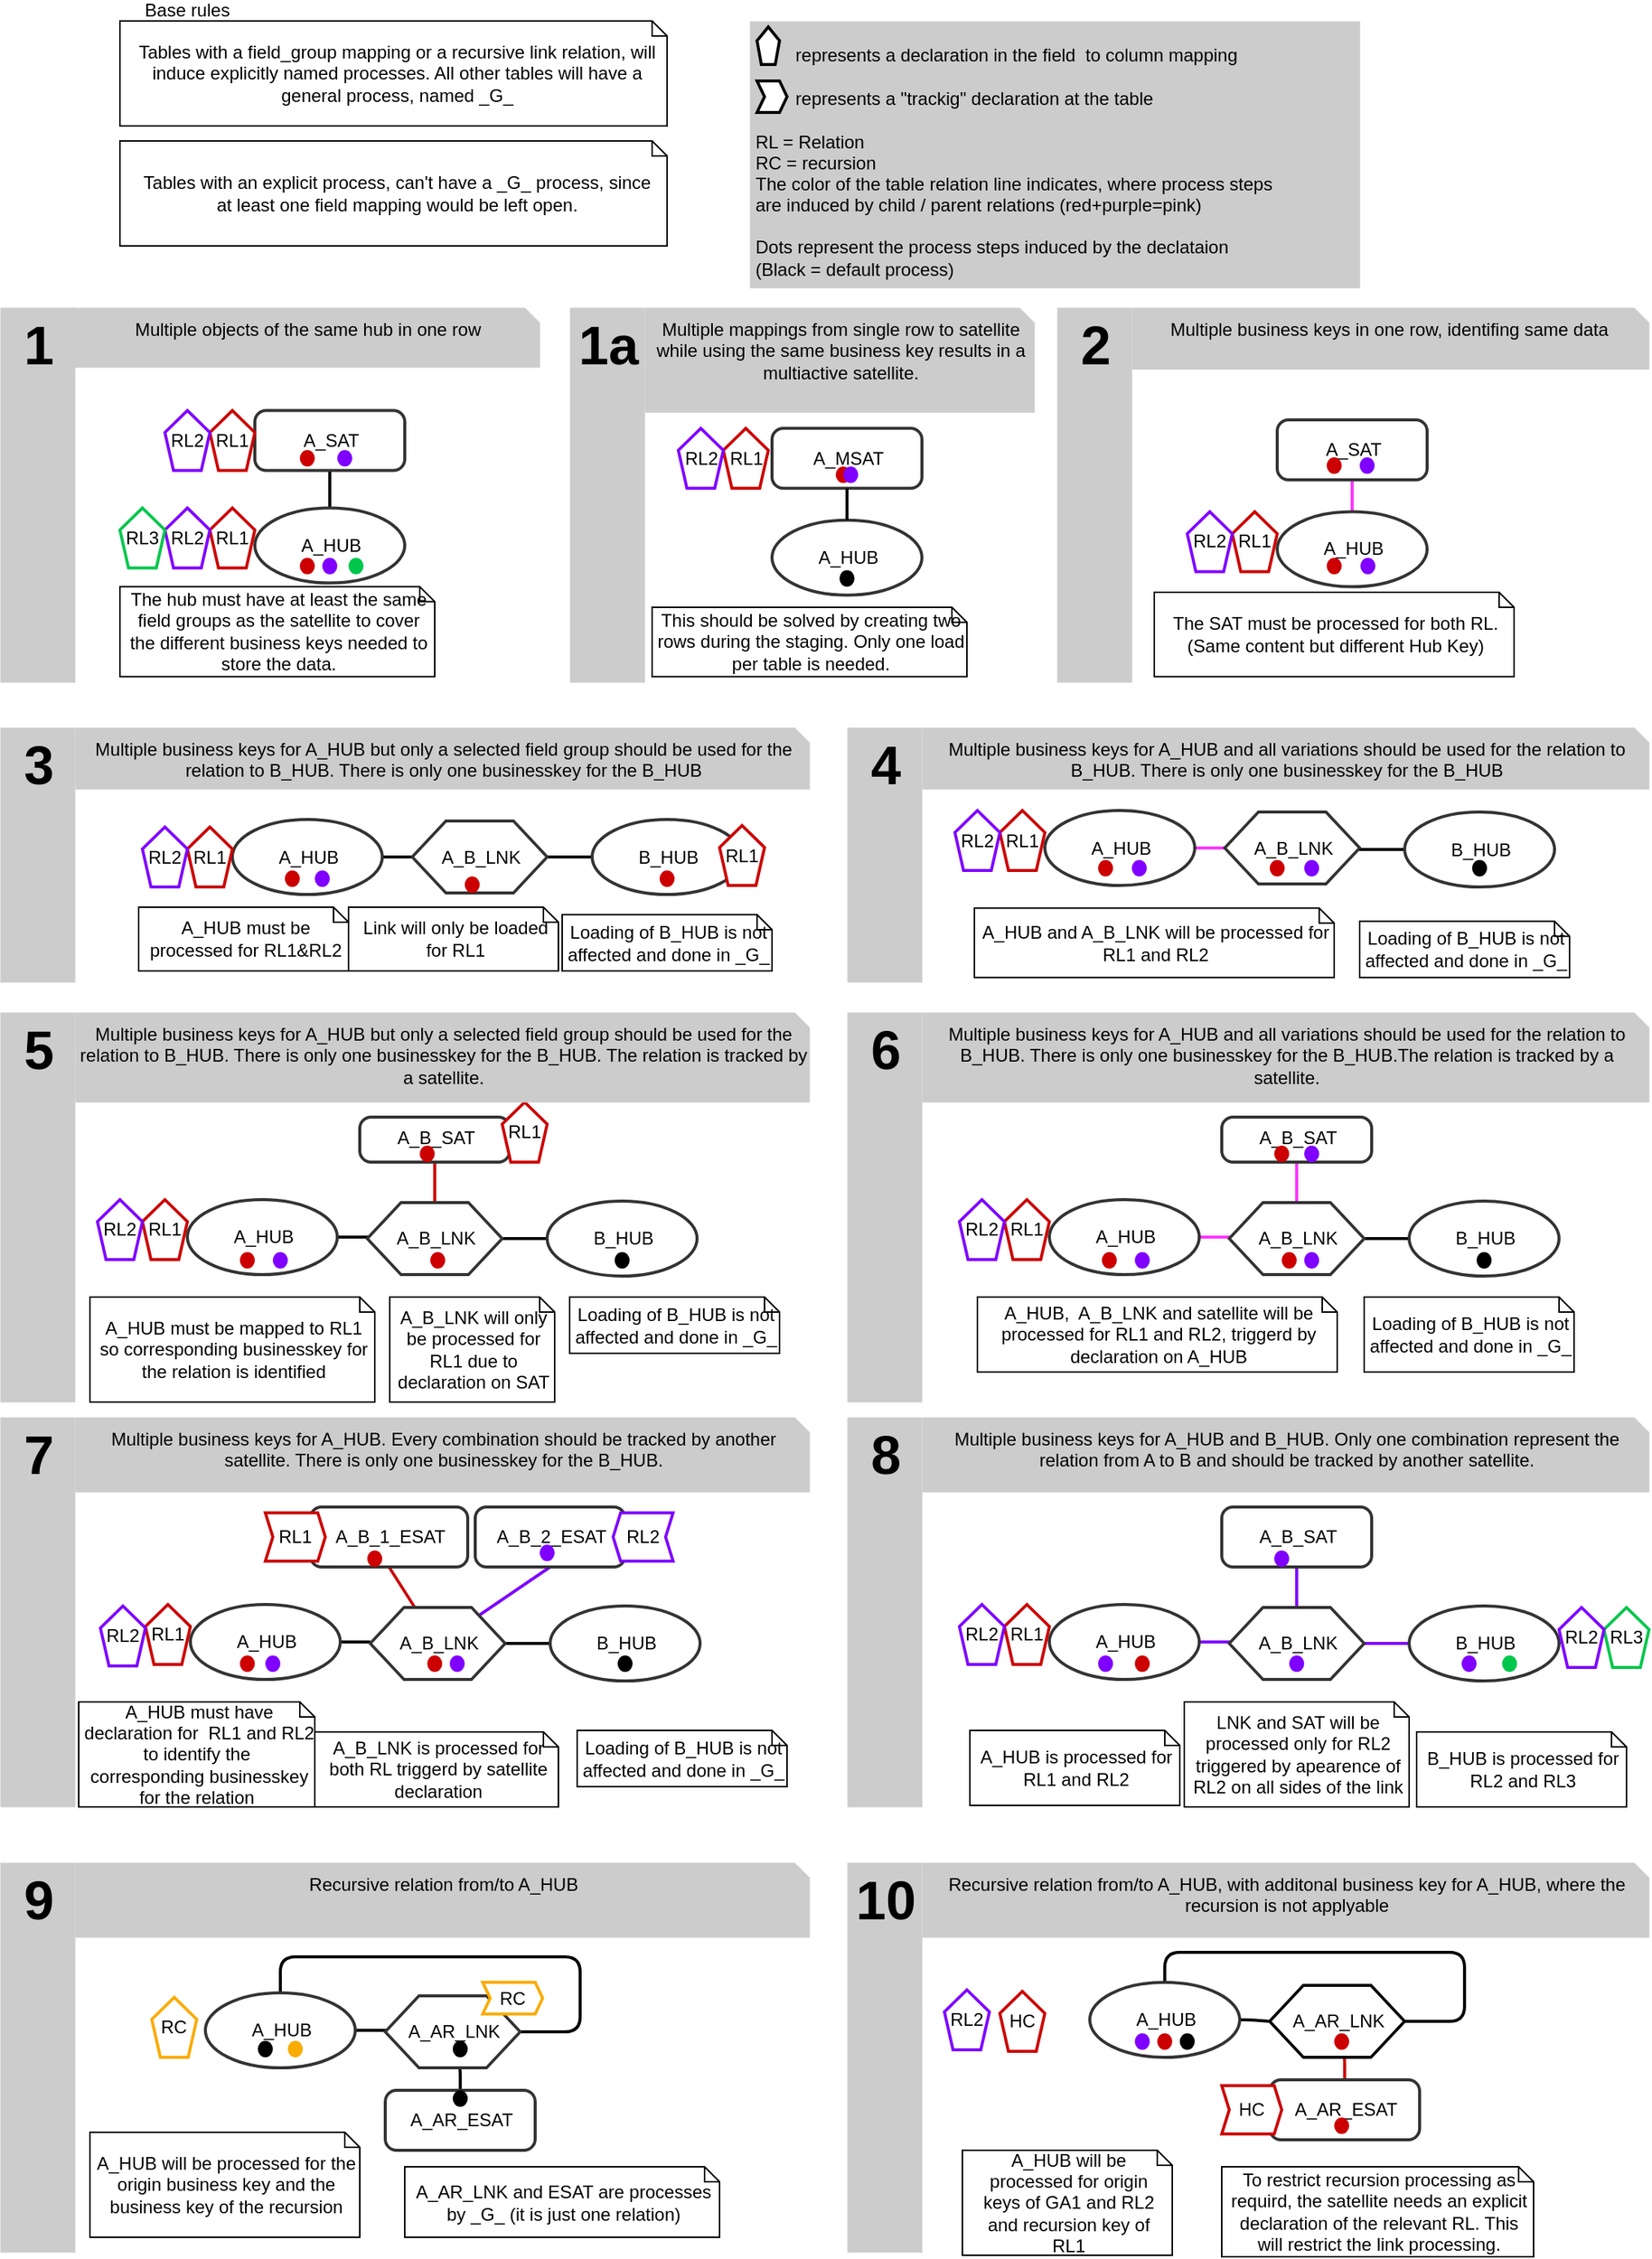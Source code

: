 <mxfile version="21.5.1" type="device">
  <diagram id="S8_EbyP6fOLFSmQk0vZv" name="Seite-1">
    <mxGraphModel dx="1356" dy="868" grid="1" gridSize="10" guides="1" tooltips="1" connect="1" arrows="1" fold="1" page="1" pageScale="1" pageWidth="827" pageHeight="1169" background="#FFFFFF" math="0" shadow="0">
      <root>
        <mxCell id="0" />
        <mxCell id="2" value="Layer 0" parent="0" />
        <mxCell id="3" style="shape=filledEdge;strokeWidth=2;strokeColor=#000000;fillColor=none;startArrow=none;startFill=0;startSize=6;endArrow=none;endFill=0;endSize=6;rounded=1;gliffyId=17;edgeStyle=orthogonalEdgeStyle;" parent="2" source="30" target="51" edge="1">
          <mxGeometry width="1" height="23" relative="1" as="geometry">
            <Array as="points">
              <mxPoint x="240" y="328.75" />
              <mxPoint x="240" y="337.083" />
              <mxPoint x="240" y="345.417" />
              <mxPoint x="240" y="353.75" />
            </Array>
          </mxGeometry>
        </mxCell>
        <mxCell id="4" style="shape=filledEdge;strokeWidth=2;strokeColor=#FF33FF;fillColor=none;startArrow=none;startFill=0;startSize=6;endArrow=none;endFill=0;endSize=6;rounded=1;gliffyId=298;edgeStyle=orthogonalEdgeStyle;" parent="2" source="43" target="52" edge="1">
          <mxGeometry width="1" height="23" relative="1" as="geometry">
            <Array as="points" />
            <mxPoint x="922" y="331.25" as="sourcePoint" />
          </mxGeometry>
        </mxCell>
        <mxCell id="5" style="shape=filledEdge;strokeWidth=2;strokeColor=#FF33FF;fillColor=none;startArrow=none;startFill=0;startSize=6;endArrow=none;endFill=0;endSize=6;rounded=1;gliffyId=55;entryX=0.5;entryY=0.5;entryPerimeter=0;edgeStyle=orthogonalEdgeStyle;" parent="2" source="44" target="98" edge="1">
          <mxGeometry width="1" height="23" relative="1" as="geometry">
            <Array as="points">
              <mxPoint x="885" y="790" />
              <mxPoint x="885" y="815.5" />
              <mxPoint x="885" y="841" />
            </Array>
          </mxGeometry>
        </mxCell>
        <mxCell id="6" style="shape=filledEdge;strokeWidth=2;strokeColor=#7F00FF;fillColor=#FFFFFF;startArrow=none;startFill=0;startSize=6;endArrow=none;endFill=0;endSize=6;rounded=1;gliffyId=330;entryX=0.5;entryY=0.5;entryPerimeter=0;edgeStyle=orthogonalEdgeStyle;fontSize=12;shadow=0;opacity=100;spacingLeft=0.6;spacingRight=0;" parent="2" source="45" target="99" edge="1">
          <mxGeometry width="1" height="23" relative="1" as="geometry">
            <Array as="points">
              <mxPoint x="885" y="1060" />
              <mxPoint x="885" y="1085.5" />
              <mxPoint x="885" y="1111" />
            </Array>
          </mxGeometry>
        </mxCell>
        <mxCell id="7" style="shape=filledEdge;strokeWidth=2;strokeColor=#cc0000;fillColor=none;startArrow=none;startFill=0;startSize=6;endArrow=none;endFill=0;endSize=6;rounded=0;gliffyId=121;exitX=0.5;exitY=1.0;exitPerimeter=0;entryX=0.5;entryY=0.5;entryPerimeter=0;" parent="2" source="46" target="100" edge="1">
          <mxGeometry width="1" height="23" relative="1" as="geometry">
            <Array as="points">
              <mxPoint x="279.5" y="1060" />
              <mxPoint x="312" y="1111" />
            </Array>
          </mxGeometry>
        </mxCell>
        <mxCell id="8" style="shape=filledEdge;strokeWidth=2;strokeColor=#7F00FF;fillColor=none;startArrow=none;startFill=0;startSize=6;endArrow=none;endFill=0;endSize=6;rounded=0;gliffyId=126;exitX=0.5;exitY=1.0;exitPerimeter=0;entryX=0.5;entryY=0.5;entryPerimeter=0;" parent="2" source="47" target="100" edge="1">
          <mxGeometry width="1" height="23" relative="1" as="geometry">
            <Array as="points">
              <mxPoint x="387" y="1060" />
              <mxPoint x="312" y="1111" />
            </Array>
          </mxGeometry>
        </mxCell>
        <mxCell id="11" style="shape=filledEdge;strokeWidth=2;strokeColor=#cc0000;fillColor=none;startArrow=none;startFill=0;startSize=6;endArrow=none;endFill=0;endSize=6;rounded=1;gliffyId=156;entryX=0.5;entryY=0.5;entryPerimeter=0;edgeStyle=orthogonalEdgeStyle;" parent="2" source="48" target="101" edge="1">
          <mxGeometry width="1" height="23" relative="1" as="geometry">
            <Array as="points">
              <mxPoint x="310" y="790" />
              <mxPoint x="310" y="815.5" />
              <mxPoint x="310" y="841" />
            </Array>
          </mxGeometry>
        </mxCell>
        <mxCell id="12" style="shape=filledEdge;strokeWidth=2;strokeColor=#000000;fillColor=none;startArrow=none;startFill=0;startSize=6;endArrow=none;endFill=0;endSize=6;rounded=1;gliffyId=182;entryX=0.5;entryY=0.5;entryPerimeter=0;edgeStyle=orthogonalEdgeStyle;" parent="2" source="49" target="102" edge="1">
          <mxGeometry width="1" height="23" relative="1" as="geometry">
            <Array as="points">
              <mxPoint x="327" y="1409" />
              <mxPoint x="327" y="1389.5" />
              <mxPoint x="322" y="1389.5" />
              <mxPoint x="322" y="1370" />
            </Array>
          </mxGeometry>
        </mxCell>
        <mxCell id="13" style="shape=filledEdge;strokeWidth=2;strokeColor=#cc0000;fillColor=none;startArrow=none;startFill=0;startSize=6;endArrow=none;endFill=0;endSize=6;rounded=1;gliffyId=253;entryX=0.5;entryY=0.5;entryPerimeter=0;edgeStyle=orthogonalEdgeStyle;" parent="2" source="50" target="103" edge="1">
          <mxGeometry width="1" height="23" relative="1" as="geometry">
            <Array as="points">
              <mxPoint x="916.97" y="1402" />
              <mxPoint x="916.97" y="1382.5" />
              <mxPoint x="911.97" y="1382.5" />
              <mxPoint x="911.97" y="1363" />
            </Array>
          </mxGeometry>
        </mxCell>
        <mxCell id="14" style="shape=filledEdge;strokeWidth=2;strokeColor=#FF33FF;fillColor=none;startArrow=none;startFill=0;startSize=6;endArrow=none;endFill=0;endSize=6;rounded=1;gliffyId=60;edgeStyle=orthogonalEdgeStyle;" parent="2" source="98" target="53" edge="1">
          <mxGeometry width="1" height="23" relative="1" as="geometry">
            <Array as="points">
              <mxPoint x="840.025" y="840" />
              <mxPoint x="833.35" y="840" />
              <mxPoint x="826.675" y="840" />
              <mxPoint x="820" y="840" />
            </Array>
          </mxGeometry>
        </mxCell>
        <mxCell id="15" style="shape=filledEdge;strokeWidth=2;strokeColor=#7F00FF;fillColor=#FFFFFF;startArrow=none;startFill=0;startSize=6;endArrow=none;endFill=0;endSize=6;rounded=1;gliffyId=329;edgeStyle=orthogonalEdgeStyle;fontSize=12;shadow=0;opacity=100;spacingLeft=0.6;spacingRight=0;" parent="2" source="99" target="54" edge="1">
          <mxGeometry width="1" height="23" relative="1" as="geometry">
            <Array as="points">
              <mxPoint x="840.025" y="1110" />
              <mxPoint x="833.35" y="1110" />
              <mxPoint x="826.675" y="1110" />
              <mxPoint x="820" y="1110" />
            </Array>
          </mxGeometry>
        </mxCell>
        <mxCell id="16" style="shape=filledEdge;strokeWidth=2;strokeColor=#000000;fillColor=none;startArrow=none;startFill=0;startSize=6;endArrow=none;endFill=0;endSize=6;rounded=1;gliffyId=110;edgeStyle=orthogonalEdgeStyle;" parent="2" target="55" edge="1">
          <mxGeometry width="1" height="23" relative="1" as="geometry">
            <mxPoint x="267" y="1110" as="sourcePoint" />
            <Array as="points">
              <mxPoint x="260.333" y="1110" />
              <mxPoint x="253.667" y="1110" />
              <mxPoint x="247" y="1110" />
            </Array>
          </mxGeometry>
        </mxCell>
        <mxCell id="17" style="shape=filledEdge;strokeWidth=2;strokeColor=#000000;fillColor=none;startArrow=none;startFill=0;startSize=6;endArrow=none;endFill=0;endSize=6;rounded=1;gliffyId=155;edgeStyle=orthogonalEdgeStyle;" parent="2" source="101" target="56" edge="1">
          <mxGeometry width="1" height="23" relative="1" as="geometry">
            <Array as="points">
              <mxPoint x="265.025" y="840" />
              <mxPoint x="258.35" y="840" />
              <mxPoint x="251.675" y="840" />
              <mxPoint x="245" y="840" />
            </Array>
          </mxGeometry>
        </mxCell>
        <mxCell id="18" style="shape=filledEdge;strokeWidth=2;strokeColor=#000000;fillColor=none;startArrow=none;startFill=0;startSize=6;endArrow=none;endFill=0;endSize=6;rounded=1;gliffyId=181;edgeStyle=orthogonalEdgeStyle;" parent="2" source="102" target="57" edge="1">
          <mxGeometry width="1" height="23" relative="1" as="geometry">
            <Array as="points">
              <mxPoint x="277.025" y="1369" />
              <mxPoint x="270.35" y="1369" />
              <mxPoint x="263.675" y="1369" />
              <mxPoint x="257" y="1369" />
            </Array>
          </mxGeometry>
        </mxCell>
        <mxCell id="19" style="shape=filledEdge;strokeWidth=2;strokeColor=#000000;fillColor=none;startArrow=none;startFill=0;startSize=6;endArrow=none;endFill=0;endSize=6;rounded=1;gliffyId=252;edgeStyle=orthogonalEdgeStyle;" parent="2" source="103" target="58" edge="1">
          <mxGeometry width="1" height="23" relative="1" as="geometry">
            <Array as="points">
              <mxPoint x="866.995" y="1362" />
              <mxPoint x="860.32" y="1362" />
              <mxPoint x="853.645" y="1362" />
              <mxPoint x="846.97" y="1362" />
            </Array>
          </mxGeometry>
        </mxCell>
        <mxCell id="20" style="shape=filledEdge;strokeWidth=2;strokeColor=#FF33FF;fillColor=none;startArrow=none;startFill=0;startSize=6;endArrow=none;endFill=0;endSize=6;rounded=1;gliffyId=208;edgeStyle=orthogonalEdgeStyle;" parent="2" source="104" target="59" edge="1">
          <mxGeometry width="1" height="23" relative="1" as="geometry">
            <mxPoint x="837.106" y="578" as="sourcePoint" />
            <Array as="points" />
          </mxGeometry>
        </mxCell>
        <mxCell id="21" style="shape=filledEdge;strokeWidth=2;strokeColor=#000000;fillColor=none;startArrow=none;startFill=0;startSize=6;endArrow=none;endFill=0;endSize=6;rounded=1;gliffyId=228;edgeStyle=orthogonalEdgeStyle;" parent="2" source="105" target="60" edge="1">
          <mxGeometry width="1" height="23" relative="1" as="geometry">
            <Array as="points" />
          </mxGeometry>
        </mxCell>
        <mxCell id="22" style="shape=filledEdge;strokeWidth=2;strokeColor=#000000;fillColor=none;startArrow=none;startFill=0;startSize=6;endArrow=none;endFill=0;endSize=6;rounded=1;gliffyId=63;edgeStyle=orthogonalEdgeStyle;" parent="2" source="61" target="98" edge="1">
          <mxGeometry width="1" height="23" relative="1" as="geometry">
            <Array as="points">
              <mxPoint x="960" y="841" />
              <mxPoint x="950" y="841" />
              <mxPoint x="940" y="841" />
              <mxPoint x="930" y="841" />
            </Array>
          </mxGeometry>
        </mxCell>
        <mxCell id="23" style="shape=filledEdge;strokeWidth=2;strokeColor=#7F00FF;fillColor=#FFFFFF;startArrow=none;startFill=0;startSize=6;endArrow=none;endFill=0;endSize=6;rounded=1;gliffyId=328;edgeStyle=orthogonalEdgeStyle;fontSize=12;shadow=0;opacity=100;spacingLeft=0.6;spacingRight=0;" parent="2" source="62" target="99" edge="1">
          <mxGeometry width="1" height="23" relative="1" as="geometry">
            <Array as="points">
              <mxPoint x="960" y="1111" />
              <mxPoint x="950" y="1111" />
              <mxPoint x="940" y="1111" />
              <mxPoint x="930" y="1111" />
            </Array>
          </mxGeometry>
        </mxCell>
        <mxCell id="24" style="shape=filledEdge;strokeWidth=2;strokeColor=#000000;fillColor=none;startArrow=none;startFill=0;startSize=6;endArrow=none;endFill=0;endSize=6;rounded=1;gliffyId=109;edgeStyle=orthogonalEdgeStyle;" parent="2" source="63" target="100" edge="1">
          <mxGeometry width="1" height="23" relative="1" as="geometry">
            <Array as="points">
              <mxPoint x="387" y="1111" />
              <mxPoint x="377" y="1111" />
              <mxPoint x="367" y="1111" />
              <mxPoint x="357" y="1111" />
            </Array>
          </mxGeometry>
        </mxCell>
        <mxCell id="25" style="shape=filledEdge;strokeWidth=2;strokeColor=#000000;fillColor=none;startArrow=none;startFill=0;startSize=6;endArrow=none;endFill=0;endSize=6;rounded=1;gliffyId=154;edgeStyle=orthogonalEdgeStyle;" parent="2" source="64" target="101" edge="1">
          <mxGeometry width="1" height="23" relative="1" as="geometry">
            <Array as="points">
              <mxPoint x="385" y="841" />
              <mxPoint x="375" y="841" />
              <mxPoint x="365" y="841" />
              <mxPoint x="355" y="841" />
            </Array>
          </mxGeometry>
        </mxCell>
        <mxCell id="26" style="shape=filledEdge;strokeWidth=2;strokeColor=#000000;fillColor=#FFFFFF;startArrow=none;startFill=0;startSize=6;endArrow=none;endFill=0;endSize=6;rounded=1;gliffyId=180;edgeStyle=orthogonalEdgeStyle;fontSize=12;shadow=0;opacity=100;spacingLeft=0.6;spacingRight=0;" parent="2" source="57" target="102" edge="1">
          <mxGeometry width="1" height="23" relative="1" as="geometry">
            <Array as="points">
              <mxPoint x="207" y="1320" />
              <mxPoint x="407" y="1320" />
              <mxPoint x="407" y="1370" />
            </Array>
          </mxGeometry>
        </mxCell>
        <mxCell id="27" style="shape=filledEdge;strokeWidth=2;strokeColor=#000000;fillColor=#FFFFFF;startArrow=none;startFill=0;startSize=6;endArrow=none;endFill=0;endSize=6;rounded=1;gliffyId=251;edgeStyle=orthogonalEdgeStyle;fontSize=12;shadow=0;opacity=100;spacingLeft=0.6;spacingRight=0;" parent="2" source="58" target="103" edge="1">
          <mxGeometry width="1" height="23" relative="1" as="geometry">
            <Array as="points">
              <mxPoint x="796.97" y="1316.97" />
              <mxPoint x="996.97" y="1316.97" />
              <mxPoint x="996.97" y="1362.97" />
            </Array>
          </mxGeometry>
        </mxCell>
        <mxCell id="28" style="shape=filledEdge;strokeWidth=2;strokeColor=#000000;fillColor=none;startArrow=none;startFill=0;startSize=6;endArrow=none;endFill=0;endSize=6;rounded=1;gliffyId=207;edgeStyle=orthogonalEdgeStyle;" parent="2" source="65" target="104" edge="1">
          <mxGeometry width="1" height="23" relative="1" as="geometry">
            <Array as="points">
              <mxPoint x="957" y="581.5" />
              <mxPoint x="947" y="581.5" />
              <mxPoint x="937" y="581.5" />
              <mxPoint x="927" y="581.5" />
            </Array>
          </mxGeometry>
        </mxCell>
        <mxCell id="29" style="shape=filledEdge;strokeWidth=2;strokeColor=#000000;fillColor=none;startArrow=none;startFill=0;startSize=6;endArrow=none;endFill=0;endSize=6;rounded=1;gliffyId=227;edgeStyle=orthogonalEdgeStyle;" parent="2" source="66" target="105" edge="1">
          <mxGeometry width="1" height="23" relative="1" as="geometry">
            <Array as="points" />
          </mxGeometry>
        </mxCell>
        <mxCell id="30" value="&lt;div style=&#39;width: 93.0px;height:auto;word-break: break-word;&#39;&gt;&lt;div align=&quot;center&quot;&gt;&lt;span style=&quot;font-family: Arial; font-size: 12px; text-decoration: none; line-height: 0;&quot;&gt;&lt;span style=&quot;text-decoration: none; line-height: 14px;&quot; class=&quot;&quot;&gt;A_SAT&lt;/span&gt;&lt;/span&gt;&lt;/div&gt;&lt;/div&gt;" style="shape=rect;rounded=1;arcSize=15;absoluteArcSize=1;shadow=0;strokeWidth=2;fillColor=#FFFFFF;strokeColor=#333333;opacity=100.0;html=1;nl2Br=0;verticalAlign=middle;align=center;spacingLeft=2.0;spacingRight=0;whiteSpace=wrap;gliffyId=15;" parent="2" vertex="1">
          <mxGeometry x="190" y="288.75" width="100" height="40" as="geometry" />
        </mxCell>
        <mxCell id="31" value="&lt;div style=&#39;width: 43.0px;height:auto;word-break: break-word;&#39;&gt;&lt;div align=&quot;center&quot;&gt;&lt;span style=&quot;font-family: Helvetica; font-size: 36px; text-decoration: none; line-height: 36px; font-weight: bold;&quot;&gt;1&lt;/span&gt;&lt;/div&gt;&lt;/div&gt;" style="shape=rect;shadow=0;strokeWidth=0;strokeColor=none;fillColor=#cccccc;opacity=100.0;html=1;nl2Br=0;verticalAlign=top;align=center;spacingLeft=2.0;spacingRight=0;spacingTop=1.0;spacingBottom=8;whiteSpace=wrap;gliffyId=345;" parent="2" vertex="1">
          <mxGeometry x="20" y="220" width="50" height="250" as="geometry" />
        </mxCell>
        <mxCell id="32" value="&lt;div style=&#39;width: 43.0px;height:auto;word-break: break-word;&#39;&gt;&lt;div align=&quot;center&quot;&gt;&lt;span style=&quot;font-family: Helvetica; font-size: 36px; text-decoration: none; font-weight: bold; line-height: 36px;&quot;&gt;2&lt;/span&gt;&lt;/div&gt;&lt;/div&gt;" style="shape=rect;shadow=0;strokeWidth=0;strokeColor=none;fillColor=#cccccc;opacity=100.0;html=1;nl2Br=0;verticalAlign=top;align=center;spacingLeft=2.0;spacingRight=0;spacingTop=1.0;spacingBottom=8;whiteSpace=wrap;gliffyId=348;" parent="2" vertex="1">
          <mxGeometry x="725" y="220" width="50" height="250" as="geometry" />
        </mxCell>
        <mxCell id="33" value="&lt;div style=&#39;width: 43.0px;height:auto;word-break: break-word;&#39;&gt;&lt;div align=&quot;center&quot;&gt;&lt;span style=&quot;font-family: Helvetica; font-size: 36px; text-decoration: none; font-weight: bold; line-height: 36px;&quot;&gt;4&lt;/span&gt;&lt;/div&gt;&lt;/div&gt;" style="shape=rect;shadow=0;strokeWidth=0;strokeColor=none;fillColor=#cccccc;opacity=100.0;html=1;nl2Br=0;verticalAlign=top;align=center;spacingLeft=2.0;spacingRight=0;spacingTop=1.0;spacingBottom=8;whiteSpace=wrap;gliffyId=355;" parent="2" vertex="1">
          <mxGeometry x="585" y="500" width="50" height="170" as="geometry" />
        </mxCell>
        <mxCell id="34" value="&lt;div style=&#39;width: 43.0px;height:auto;word-break: break-word;&#39;&gt;&lt;div align=&quot;center&quot;&gt;&lt;span style=&quot;font-family: Helvetica; font-size: 36px; text-decoration: none; font-weight: bold; line-height: 36px;&quot;&gt;3&lt;/span&gt;&lt;/div&gt;&lt;/div&gt;" style="shape=rect;shadow=0;strokeWidth=0;strokeColor=none;fillColor=#cccccc;opacity=100.0;html=1;nl2Br=0;verticalAlign=top;align=center;spacingLeft=2.0;spacingRight=0;spacingTop=1.0;spacingBottom=8;whiteSpace=wrap;gliffyId=357;" parent="2" vertex="1">
          <mxGeometry x="20" y="500" width="50" height="170" as="geometry" />
        </mxCell>
        <mxCell id="35" value="&lt;div style=&#39;width: 43.0px;height:auto;word-break: break-word;&#39;&gt;&lt;div align=&quot;center&quot;&gt;&lt;span style=&quot;font-family: Helvetica; font-size: 36px; text-decoration: none; font-weight: bold; line-height: 36px;&quot;&gt;5&lt;/span&gt;&lt;/div&gt;&lt;/div&gt;" style="shape=rect;shadow=0;strokeWidth=0;strokeColor=none;fillColor=#cccccc;opacity=100.0;html=1;nl2Br=0;verticalAlign=top;align=center;spacingLeft=2.0;spacingRight=0;spacingTop=1.0;spacingBottom=8;whiteSpace=wrap;gliffyId=362;" parent="2" vertex="1">
          <mxGeometry x="20" y="690" width="50" height="260" as="geometry" />
        </mxCell>
        <mxCell id="36" value="&lt;div style=&quot;width: 147.0px;height:auto;word-break: break-word;&quot;&gt;&lt;div align=&quot;center&quot;&gt;&lt;span style=&quot;font-family: Arial; font-size: 12px; line-height: 0;&quot;&gt;&lt;span style=&quot;line-height: 14px;&quot; class=&quot;&quot;&gt;Base rules&lt;/span&gt;&lt;/span&gt;&lt;/div&gt;&lt;/div&gt;" style="text;html=1;nl2Br=0;html=1;nl2Br=0;verticalAlign=middle;align=center;spacingLeft=0.0;spacingRight=0;whiteSpace=wrap;gliffyId=397;" parent="2" vertex="1">
          <mxGeometry x="70" y="15" width="150" height="14" as="geometry" />
        </mxCell>
        <mxCell id="37" value="&lt;div style=&#39;width: 43.0px;height:auto;word-break: break-word;&#39;&gt;&lt;div align=&quot;center&quot;&gt;&lt;span style=&quot;font-family: Helvetica; font-size: 36px; text-decoration: none; font-weight: bold; line-height: 36px;&quot;&gt;6&lt;/span&gt;&lt;/div&gt;&lt;/div&gt;" style="shape=rect;shadow=0;strokeWidth=0;strokeColor=none;fillColor=#cccccc;opacity=100.0;html=1;nl2Br=0;verticalAlign=top;align=center;spacingLeft=2.0;spacingRight=0;spacingTop=1.0;spacingBottom=8;whiteSpace=wrap;gliffyId=364;" parent="2" vertex="1">
          <mxGeometry x="585" y="690" width="50" height="260" as="geometry" />
        </mxCell>
        <mxCell id="38" value="&lt;div style=&#39;width: 43.0px;height:auto;word-break: break-word;&#39;&gt;&lt;div align=&quot;center&quot;&gt;&lt;span style=&quot;font-family: Helvetica; font-size: 36px; text-decoration: none; font-weight: bold; line-height: 36px;&quot;&gt;8&lt;/span&gt;&lt;/div&gt;&lt;/div&gt;" style="shape=rect;shadow=0;strokeWidth=0;strokeColor=none;fillColor=#cccccc;opacity=100.0;html=1;nl2Br=0;verticalAlign=top;align=center;spacingLeft=2.0;spacingRight=0;spacingTop=1.0;spacingBottom=8;whiteSpace=wrap;gliffyId=371;" parent="2" vertex="1">
          <mxGeometry x="585" y="960" width="50" height="260" as="geometry" />
        </mxCell>
        <mxCell id="39" value="&lt;div style=&quot;width: 349.0px;height:auto;word-break: break-word;&quot;&gt;&lt;div align=&quot;left&quot;&gt;&lt;span style=&quot;line-height: normal; line-height: normal;&quot;&gt;&lt;br&gt;&lt;/span&gt;&lt;/div&gt;&lt;div align=&quot;left&quot;&gt;&lt;span style=&quot;line-height: normal; line-height: normal;&quot;&gt;&amp;nbsp; &amp;nbsp; &amp;nbsp; &amp;nbsp; represents a declaration in the field&amp;nbsp; to column mapping&lt;/span&gt;&lt;/div&gt;&lt;div align=&quot;left&quot;&gt;&lt;span style=&quot;line-height: normal; line-height: normal;&quot;&gt;&lt;br&gt;&lt;/span&gt;&lt;/div&gt;&lt;div align=&quot;left&quot;&gt;&lt;span style=&quot;line-height: normal; line-height: normal;&quot;&gt;&lt;span style=&quot;&quot;&gt;&#x9;&lt;/span&gt;&lt;span style=&quot;white-space: pre;&quot;&gt;&#x9;&lt;/span&gt;represents a &quot;trackig&quot; declaration at the table&lt;br&gt;&lt;/span&gt;&lt;/div&gt;&lt;div align=&quot;left&quot;&gt;&lt;br&gt;&lt;/div&gt;&lt;div align=&quot;left&quot;&gt;&lt;span style=&quot;line-height: normal; line-height: normal;&quot;&gt;&lt;div style=&quot;border-color: var(--border-color);&quot; align=&quot;left&quot;&gt;RL = Relation&lt;/div&gt;&lt;div style=&quot;border-color: var(--border-color);&quot; align=&quot;left&quot;&gt;&lt;span style=&quot;border-color: var(--border-color); line-height: normal;&quot;&gt;RC = recursion&amp;nbsp;&lt;/span&gt;&lt;/div&gt;&lt;div&gt;&lt;span style=&quot;background-color: initial;&quot;&gt;The color of the table relation line indicates, where process steps are induced by child / parent relations (red+purple=pink)&lt;/span&gt;&lt;br&gt;&lt;/div&gt;&lt;/span&gt;&lt;/div&gt; &lt;div align=&quot;left&quot;&gt;&lt;span style=&quot;font-family: Arial; background-color: initial;&quot;&gt;&amp;nbsp;&lt;/span&gt;&lt;br&gt;&lt;/div&gt;&lt;div align=&quot;left&quot;&gt;&lt;span style=&quot;font-family: Arial; background-color: initial;&quot;&gt;Dots represent the process steps induced by the declataion (Black = default process)&lt;/span&gt;&lt;/div&gt;&lt;/div&gt;" style="shape=rect;shadow=0;strokeWidth=0;strokeColor=none;fillColor=#cccccc;opacity=100.0;html=1;nl2Br=0;verticalAlign=top;align=left;spacingLeft=2.0;spacingRight=0;spacingTop=-5.6;spacingBottom=8;whiteSpace=wrap;gliffyId=392;" parent="2" vertex="1">
          <mxGeometry x="520" y="29" width="407" height="178" as="geometry" />
        </mxCell>
        <mxCell id="40" value="&lt;div style=&#39;width: 43.0px;height:auto;word-break: break-word;&#39;&gt;&lt;div align=&quot;center&quot;&gt;&lt;span style=&quot;font-family: Helvetica; font-size: 36px; text-decoration: none; font-weight: bold; line-height: 36px;&quot;&gt;7&lt;/span&gt;&lt;/div&gt;&lt;/div&gt;" style="shape=rect;shadow=0;strokeWidth=0;strokeColor=none;fillColor=#cccccc;opacity=100.0;html=1;nl2Br=0;verticalAlign=top;align=center;spacingLeft=2.0;spacingRight=0;spacingTop=1.0;spacingBottom=8;whiteSpace=wrap;gliffyId=373;" parent="2" vertex="1">
          <mxGeometry x="20" y="960" width="50" height="260" as="geometry" />
        </mxCell>
        <mxCell id="41" value="&lt;div style=&#39;width: 43.0px;height:auto;word-break: break-word;&#39;&gt;&lt;div align=&quot;center&quot;&gt;&lt;span style=&quot;font-family: Helvetica; font-size: 36px; text-decoration: none; font-weight: bold; line-height: 36px;&quot;&gt;10&lt;/span&gt;&lt;/div&gt;&lt;/div&gt;" style="shape=rect;shadow=0;strokeWidth=0;strokeColor=none;fillColor=#cccccc;opacity=100.0;html=1;nl2Br=0;verticalAlign=top;align=center;spacingLeft=2.0;spacingRight=0;spacingTop=1.0;spacingBottom=8;whiteSpace=wrap;gliffyId=378;" parent="2" vertex="1">
          <mxGeometry x="585" y="1257" width="50" height="260" as="geometry" />
        </mxCell>
        <mxCell id="42" value="&lt;div style=&#39;width: 43.0px;height:auto;word-break: break-word;&#39;&gt;&lt;div align=&quot;center&quot;&gt;&lt;span style=&quot;font-family: Helvetica; font-size: 36px; text-decoration: none; font-weight: bold; line-height: 36px;&quot;&gt;9&lt;/span&gt;&lt;/div&gt;&lt;/div&gt;" style="shape=rect;shadow=0;strokeWidth=0;strokeColor=none;fillColor=#cccccc;opacity=100.0;html=1;nl2Br=0;verticalAlign=top;align=center;spacingLeft=2.0;spacingRight=0;spacingTop=1.0;spacingBottom=8;whiteSpace=wrap;gliffyId=380;" parent="2" vertex="1">
          <mxGeometry x="20" y="1257" width="50" height="260" as="geometry" />
        </mxCell>
        <mxCell id="43" value="&lt;div style=&#39;width: 93.0px;height:auto;word-break: break-word;&#39;&gt;&lt;div align=&quot;center&quot;&gt;&lt;span style=&quot;font-family: Arial; font-size: 12px; text-decoration: none; line-height: 0;&quot;&gt;&lt;span style=&quot;text-decoration: none; line-height: 14px;&quot; class=&quot;&quot;&gt;A_SAT&lt;/span&gt;&lt;/span&gt;&lt;/div&gt;&lt;/div&gt;" style="shape=rect;rounded=1;arcSize=15;absoluteArcSize=1;shadow=0;strokeWidth=2;fillColor=#FFFFFF;strokeColor=#333333;opacity=100.0;html=1;nl2Br=0;verticalAlign=middle;align=center;spacingLeft=2.0;spacingRight=0;whiteSpace=wrap;gliffyId=296;" parent="2" vertex="1">
          <mxGeometry x="872" y="295" width="100" height="40" as="geometry" />
        </mxCell>
        <mxCell id="44" value="&lt;div style=&#39;width: 93.0px;height:auto;word-break: break-word;&#39;&gt;&lt;div align=&quot;center&quot;&gt;&lt;span style=&quot;font-family: Arial; font-size: 12px; text-decoration: none; line-height: 0;&quot;&gt;&lt;span style=&quot;text-decoration: none; line-height: 14px;&quot;&gt;A_B_SAT&lt;/span&gt;&lt;/span&gt;&lt;/div&gt;&lt;/div&gt;" style="shape=rect;rounded=1;arcSize=15;absoluteArcSize=1;shadow=0;strokeWidth=2;fillColor=#FFFFFF;strokeColor=#333333;opacity=100.0;html=1;nl2Br=0;verticalAlign=top;align=center;spacingLeft=8.0;spacingRight=6;whiteSpace=wrap;gliffyId=54;" parent="2" vertex="1">
          <mxGeometry x="835" y="760" width="100" height="30" as="geometry" />
        </mxCell>
        <mxCell id="45" value="&lt;div style=&#39;width: 93.0px;height:auto;word-break: break-word;&#39;&gt;&lt;div align=&quot;center&quot;&gt;&lt;span style=&quot;font-family: Arial; font-size: 12px; text-decoration: none; line-height: 0;&quot;&gt;&lt;span style=&quot;text-decoration: none; line-height: 14px;&quot;&gt;A_B_SAT&lt;/span&gt;&lt;/span&gt;&lt;/div&gt;&lt;/div&gt;" style="shape=rect;rounded=1;arcSize=15;absoluteArcSize=1;shadow=0;strokeWidth=2;fillColor=#FFFFFF;strokeColor=#333333;opacity=100.0;html=1;nl2Br=0;verticalAlign=middle;align=center;spacingLeft=8.0;spacingRight=6;whiteSpace=wrap;gliffyId=326;" parent="2" vertex="1">
          <mxGeometry x="835" y="1020" width="100" height="40" as="geometry" />
        </mxCell>
        <mxCell id="46" value="&lt;div style=&#39;width: 97.8px;height:auto;word-break: break-word;&#39;&gt;&lt;div align=&quot;center&quot;&gt;&lt;span style=&quot;font-family: Arial; font-size: 12px; text-decoration: none; line-height: 0;&quot;&gt;&lt;span style=&quot;text-decoration: none; line-height: 14px;&quot;&gt;A_B_1_ESAT&lt;/span&gt;&lt;/span&gt;&lt;/div&gt;&lt;/div&gt;" style="shape=rect;rounded=1;arcSize=15;absoluteArcSize=1;shadow=0;strokeWidth=2;fillColor=#FFFFFF;strokeColor=#333333;opacity=100.0;html=1;nl2Br=0;verticalAlign=middle;align=center;spacingLeft=8.1;spacingRight=6;whiteSpace=wrap;gliffyId=107;" parent="2" vertex="1">
          <mxGeometry x="227" y="1020" width="105" height="40" as="geometry" />
        </mxCell>
        <mxCell id="47" value="&lt;div style=&#39;width: 93.0px;height:auto;word-break: break-word;&#39;&gt;&lt;div align=&quot;center&quot;&gt;&lt;span style=&quot;font-family: Arial; font-size: 12px; text-decoration: none; line-height: 0;&quot;&gt;&lt;span style=&quot;text-decoration: none; line-height: 14px;&quot;&gt;A_B_2_ESAT&lt;/span&gt;&lt;/span&gt;&lt;/div&gt;&lt;/div&gt;" style="shape=rect;rounded=1;arcSize=15;absoluteArcSize=1;shadow=0;strokeWidth=2;fillColor=#FFFFFF;strokeColor=#333333;opacity=100.0;html=1;nl2Br=0;verticalAlign=middle;align=center;spacingLeft=8.0;spacingRight=6;whiteSpace=wrap;gliffyId=124;" parent="2" vertex="1">
          <mxGeometry x="337" y="1020" width="100" height="40" as="geometry" />
        </mxCell>
        <mxCell id="48" value="&lt;div style=&#39;width: 93.0px;height:auto;word-break: break-word;&#39;&gt;&lt;div align=&quot;center&quot;&gt;&lt;span style=&quot;font-family: Arial; font-size: 12px; text-decoration: none; line-height: 0;&quot;&gt;&lt;span style=&quot;text-decoration: none; line-height: 14px;&quot;&gt;A_B_SAT&lt;/span&gt;&lt;/span&gt;&lt;/div&gt;&lt;/div&gt;" style="shape=rect;rounded=1;arcSize=15;absoluteArcSize=1;shadow=0;strokeWidth=2;fillColor=#FFFFFF;strokeColor=#333333;opacity=100.0;html=1;nl2Br=0;verticalAlign=top;align=center;spacingLeft=8.0;spacingRight=6;whiteSpace=wrap;gliffyId=152;" parent="2" vertex="1">
          <mxGeometry x="260" y="760" width="100" height="30" as="geometry" />
        </mxCell>
        <mxCell id="49" value="&lt;div style=&quot;width: 93.0px;height:auto;word-break: break-word;&quot;&gt;&lt;div align=&quot;center&quot;&gt;&lt;span style=&quot;font-family: Arial; font-size: 12px; text-decoration: none; line-height: 0;&quot;&gt;&lt;span style=&quot;text-decoration: none; line-height: 14px;&quot;&gt;A_AR_ESAT&lt;/span&gt;&lt;/span&gt;&lt;/div&gt;&lt;/div&gt;" style="shape=rect;rounded=1;arcSize=15;absoluteArcSize=1;shadow=0;strokeWidth=2;fillColor=#FFFFFF;strokeColor=#333333;opacity=100.0;html=1;nl2Br=0;verticalAlign=middle;align=center;spacingLeft=8.0;spacingRight=6;whiteSpace=wrap;gliffyId=178;" parent="2" vertex="1">
          <mxGeometry x="277" y="1409" width="100" height="40" as="geometry" />
        </mxCell>
        <mxCell id="50" value="&lt;div style=&quot;width: 93.0px;height:auto;word-break: break-word;&quot;&gt;&lt;div align=&quot;center&quot;&gt;&lt;span style=&quot;font-family: Arial; font-size: 12px; text-decoration: none; line-height: 0;&quot;&gt;&lt;span style=&quot;text-decoration: none; line-height: 14px;&quot;&gt;A_AR_ESAT&lt;/span&gt;&lt;/span&gt;&lt;/div&gt;&lt;/div&gt;" style="shape=rect;rounded=1;arcSize=15;absoluteArcSize=1;shadow=0;strokeWidth=2;fillColor=#FFFFFF;strokeColor=#333333;opacity=100.0;html=1;nl2Br=0;verticalAlign=middle;align=center;spacingLeft=8.0;spacingRight=6;whiteSpace=wrap;gliffyId=249;" parent="2" vertex="1">
          <mxGeometry x="866.97" y="1402" width="100" height="40" as="geometry" />
        </mxCell>
        <mxCell id="51" value="&lt;div style=&#39;width: 93.0px;height:auto;word-break: break-word;&#39;&gt;&lt;div align=&quot;center&quot;&gt;&lt;span style=&quot;font-family: Arial; font-size: 12px; text-decoration: none; line-height: 0;&quot;&gt;&lt;span style=&quot;text-decoration: none; line-height: 14px;&quot;&gt;A_HUB&lt;/span&gt;&lt;/span&gt;&lt;/div&gt;&lt;/div&gt;" style="shape=ellipse;perimeter=ellipsePerimeter;shadow=0;strokeWidth=2;fillColor=#FFFFFF;strokeColor=#333333;opacity=100.0;html=1;nl2Br=0;verticalAlign=middle;align=center;spacingLeft=2.0;spacingRight=0;whiteSpace=wrap;gliffyId=12;" parent="2" vertex="1">
          <mxGeometry x="190" y="353.75" width="100" height="50" as="geometry" />
        </mxCell>
        <mxCell id="52" value="&lt;div style=&#39;width: 93.0px;height:auto;word-break: break-word;&#39;&gt;&lt;div align=&quot;center&quot;&gt;&lt;span style=&quot;font-family: Arial; font-size: 12px; text-decoration: none; line-height: 0;&quot;&gt;&lt;span style=&quot;text-decoration: none; line-height: 14px;&quot;&gt;A_HUB&lt;/span&gt;&lt;/span&gt;&lt;/div&gt;&lt;/div&gt;" style="shape=ellipse;perimeter=ellipsePerimeter;shadow=0;strokeWidth=2;fillColor=#FFFFFF;strokeColor=#333333;opacity=100.0;html=1;nl2Br=0;verticalAlign=middle;align=center;spacingLeft=2.0;spacingRight=0;whiteSpace=wrap;gliffyId=294;" parent="2" vertex="1">
          <mxGeometry x="872" y="356.25" width="100" height="50" as="geometry" />
        </mxCell>
        <mxCell id="53" value="&lt;div style=&#39;width: 93.0px;height:auto;word-break: break-word;&#39;&gt;&lt;div align=&quot;center&quot;&gt;&lt;span style=&quot;font-family: Arial; font-size: 12px; text-decoration: none; line-height: 0;&quot;&gt;&lt;span style=&quot;text-decoration: none; line-height: 14px;&quot; class=&quot;&quot;&gt;A_HUB&lt;/span&gt;&lt;/span&gt;&lt;/div&gt;&lt;/div&gt;" style="shape=ellipse;perimeter=ellipsePerimeter;shadow=0;strokeWidth=2;fillColor=#FFFFFF;strokeColor=#333333;opacity=100.0;html=1;nl2Br=0;verticalAlign=middle;align=center;spacingLeft=8.0;spacingRight=6;whiteSpace=wrap;gliffyId=53;" parent="2" vertex="1">
          <mxGeometry x="720" y="815" width="100" height="50" as="geometry" />
        </mxCell>
        <mxCell id="54" value="&lt;div style=&#39;width: 93.0px;height:auto;word-break: break-word;&#39;&gt;&lt;div align=&quot;center&quot;&gt;&lt;span style=&quot;font-family: Arial; font-size: 12px; text-decoration: none; line-height: 0;&quot;&gt;&lt;span style=&quot;text-decoration: none; line-height: 14px;&quot; class=&quot;&quot;&gt;A_HUB&lt;/span&gt;&lt;/span&gt;&lt;/div&gt;&lt;/div&gt;" style="shape=ellipse;perimeter=ellipsePerimeter;shadow=0;strokeWidth=2;fillColor=#FFFFFF;strokeColor=#333333;opacity=100.0;html=1;nl2Br=0;verticalAlign=middle;align=center;spacingLeft=8.0;spacingRight=6;whiteSpace=wrap;gliffyId=324;" parent="2" vertex="1">
          <mxGeometry x="720" y="1085" width="100" height="50" as="geometry" />
        </mxCell>
        <mxCell id="55" value="&lt;div style=&#39;width: 93.0px;height:auto;word-break: break-word;&#39;&gt;&lt;div align=&quot;center&quot;&gt;&lt;span style=&quot;font-family: Arial; font-size: 12px; text-decoration: none; line-height: 0;&quot;&gt;&lt;span style=&quot;text-decoration: none; line-height: 14px;&quot; class=&quot;&quot;&gt;A_HUB&lt;/span&gt;&lt;/span&gt;&lt;/div&gt;&lt;/div&gt;" style="shape=ellipse;perimeter=ellipsePerimeter;shadow=0;strokeWidth=2;fillColor=#FFFFFF;strokeColor=#333333;opacity=100.0;html=1;nl2Br=0;verticalAlign=middle;align=center;spacingLeft=8.0;spacingRight=6;whiteSpace=wrap;gliffyId=105;" parent="2" vertex="1">
          <mxGeometry x="147" y="1085" width="100" height="50" as="geometry" />
        </mxCell>
        <mxCell id="56" value="&lt;div style=&#39;width: 93.0px;height:auto;word-break: break-word;&#39;&gt;&lt;div align=&quot;center&quot;&gt;&lt;span style=&quot;font-family: Arial; font-size: 12px; text-decoration: none; line-height: 0;&quot;&gt;&lt;span style=&quot;text-decoration: none; line-height: 14px;&quot; class=&quot;&quot;&gt;A_HUB&lt;/span&gt;&lt;/span&gt;&lt;/div&gt;&lt;/div&gt;" style="shape=ellipse;perimeter=ellipsePerimeter;shadow=0;strokeWidth=2;fillColor=#FFFFFF;strokeColor=#333333;opacity=100.0;html=1;nl2Br=0;verticalAlign=middle;align=center;spacingLeft=8.0;spacingRight=6;whiteSpace=wrap;gliffyId=150;" parent="2" vertex="1">
          <mxGeometry x="145" y="815" width="100" height="50" as="geometry" />
        </mxCell>
        <mxCell id="57" value="&lt;div style=&#39;width: 93.0px;height:auto;word-break: break-word;&#39;&gt;&lt;div align=&quot;center&quot;&gt;&lt;span style=&quot;font-family: Arial; font-size: 12px; text-decoration: none; line-height: 0;&quot;&gt;&lt;span style=&quot;text-decoration: none; line-height: 14px;&quot; class=&quot;&quot;&gt;A_HUB&lt;/span&gt;&lt;/span&gt;&lt;/div&gt;&lt;/div&gt;" style="shape=ellipse;perimeter=ellipsePerimeter;shadow=0;strokeWidth=2;fillColor=#FFFFFF;strokeColor=#333333;opacity=100.0;html=1;nl2Br=0;verticalAlign=middle;align=center;spacingLeft=8.0;spacingRight=6;whiteSpace=wrap;gliffyId=176;" parent="2" vertex="1">
          <mxGeometry x="157" y="1344" width="100" height="50" as="geometry" />
        </mxCell>
        <mxCell id="58" value="&lt;div style=&#39;width: 93.0px;height:auto;word-break: break-word;&#39;&gt;&lt;div align=&quot;center&quot;&gt;&lt;span style=&quot;font-family: Arial; font-size: 12px; text-decoration: none; line-height: 0;&quot;&gt;&lt;span style=&quot;text-decoration: none; line-height: 14px;&quot; class=&quot;&quot;&gt;A_HUB&lt;/span&gt;&lt;/span&gt;&lt;/div&gt;&lt;/div&gt;" style="shape=ellipse;perimeter=ellipsePerimeter;shadow=0;strokeWidth=2;fillColor=#FFFFFF;strokeColor=#333333;opacity=100.0;html=1;nl2Br=0;verticalAlign=middle;align=center;spacingLeft=8.0;spacingRight=6;whiteSpace=wrap;gliffyId=247;" parent="2" vertex="1">
          <mxGeometry x="746.97" y="1337" width="100" height="50" as="geometry" />
        </mxCell>
        <mxCell id="59" value="&lt;div style=&#39;width: 93.0px;height:auto;word-break: break-word;&#39;&gt;&lt;div align=&quot;center&quot;&gt;&lt;span style=&quot;font-family: Arial; font-size: 12px; text-decoration: none; line-height: 0;&quot;&gt;&lt;span style=&quot;text-decoration: none; line-height: 14px;&quot; class=&quot;&quot;&gt;A_HUB&lt;/span&gt;&lt;/span&gt;&lt;/div&gt;&lt;/div&gt;" style="shape=ellipse;perimeter=ellipsePerimeter;shadow=0;strokeWidth=2;fillColor=#FFFFFF;strokeColor=#333333;opacity=100.0;html=1;nl2Br=0;verticalAlign=middle;align=center;spacingLeft=8.0;spacingRight=6;whiteSpace=wrap;gliffyId=203;" parent="2" vertex="1">
          <mxGeometry x="717" y="555.5" width="100" height="50" as="geometry" />
        </mxCell>
        <mxCell id="60" value="&lt;div style=&#39;width: 93.0px;height:auto;word-break: break-word;&#39;&gt;&lt;div align=&quot;center&quot;&gt;&lt;span style=&quot;font-family: Arial; font-size: 12px; text-decoration: none; line-height: 0;&quot;&gt;&lt;span style=&quot;text-decoration: none; line-height: 14px;&quot; class=&quot;&quot;&gt;A_HUB&lt;/span&gt;&lt;/span&gt;&lt;/div&gt;&lt;/div&gt;" style="shape=ellipse;perimeter=ellipsePerimeter;shadow=0;strokeWidth=2;fillColor=#FFFFFF;strokeColor=#333333;opacity=100.0;html=1;nl2Br=0;verticalAlign=middle;align=center;spacingLeft=8.0;spacingRight=6;whiteSpace=wrap;gliffyId=225;" parent="2" vertex="1">
          <mxGeometry x="175" y="561.5" width="100" height="50" as="geometry" />
        </mxCell>
        <mxCell id="61" value="&lt;div style=&#39;width: 93.0px;height:auto;word-break: break-word;&#39;&gt;&lt;div align=&quot;center&quot;&gt;&lt;span style=&quot;font-family: Arial; font-size: 12px; line-height: 0;&quot;&gt;&lt;span style=&quot;line-height: 14px;&quot; class=&quot;&quot;&gt;B_HUB&lt;/span&gt;&lt;/span&gt;&lt;/div&gt;&lt;/div&gt;" style="shape=ellipse;perimeter=ellipsePerimeter;shadow=0;strokeWidth=2;fillColor=#FFFFFF;strokeColor=#333333;opacity=100.0;html=1;nl2Br=0;verticalAlign=middle;align=center;spacingLeft=8.0;spacingRight=6;whiteSpace=wrap;gliffyId=62;" parent="2" vertex="1">
          <mxGeometry x="960" y="816" width="100" height="50" as="geometry" />
        </mxCell>
        <mxCell id="62" value="&lt;div style=&#39;width: 93.0px;height:auto;word-break: break-word;&#39;&gt;&lt;div align=&quot;center&quot;&gt;&lt;span style=&quot;font-family: Arial; font-size: 12px; line-height: 0;&quot;&gt;&lt;span style=&quot;line-height: 14px;&quot; class=&quot;&quot;&gt;B_HUB&lt;/span&gt;&lt;/span&gt;&lt;/div&gt;&lt;/div&gt;" style="shape=ellipse;perimeter=ellipsePerimeter;shadow=0;strokeWidth=2;fillColor=#FFFFFF;strokeColor=#333333;opacity=100.0;html=1;nl2Br=0;verticalAlign=middle;align=center;spacingLeft=8.0;spacingRight=6;whiteSpace=wrap;gliffyId=322;" parent="2" vertex="1">
          <mxGeometry x="960" y="1086" width="100" height="50" as="geometry" />
        </mxCell>
        <mxCell id="63" value="&lt;div style=&#39;width: 93.0px;height:auto;word-break: break-word;&#39;&gt;&lt;div align=&quot;center&quot;&gt;&lt;span style=&quot;font-family: Arial; font-size: 12px; line-height: 0;&quot;&gt;&lt;span style=&quot;line-height: 14px;&quot; class=&quot;&quot;&gt;B_HUB&lt;/span&gt;&lt;/span&gt;&lt;/div&gt;&lt;/div&gt;" style="shape=ellipse;perimeter=ellipsePerimeter;shadow=0;strokeWidth=2;fillColor=#FFFFFF;strokeColor=#333333;opacity=100.0;html=1;nl2Br=0;verticalAlign=middle;align=center;spacingLeft=8.0;spacingRight=6;whiteSpace=wrap;gliffyId=103;" parent="2" vertex="1">
          <mxGeometry x="387" y="1086" width="100" height="50" as="geometry" />
        </mxCell>
        <mxCell id="64" value="&lt;div style=&#39;width: 93.0px;height:auto;word-break: break-word;&#39;&gt;&lt;div align=&quot;center&quot;&gt;&lt;span style=&quot;font-family: Arial; font-size: 12px; line-height: 0;&quot;&gt;&lt;span style=&quot;line-height: 14px;&quot; class=&quot;&quot;&gt;B_HUB&lt;/span&gt;&lt;/span&gt;&lt;/div&gt;&lt;/div&gt;" style="shape=ellipse;perimeter=ellipsePerimeter;shadow=0;strokeWidth=2;fillColor=#FFFFFF;strokeColor=#333333;opacity=100.0;html=1;nl2Br=0;verticalAlign=middle;align=center;spacingLeft=8.0;spacingRight=6;whiteSpace=wrap;gliffyId=148;" parent="2" vertex="1">
          <mxGeometry x="385" y="816" width="100" height="50" as="geometry" />
        </mxCell>
        <mxCell id="65" value="&lt;div style=&#39;width: 93.0px;height:auto;word-break: break-word;&#39;&gt;&lt;div align=&quot;center&quot;&gt;&lt;span style=&quot;font-family: Arial; font-size: 12px; line-height: 0;&quot;&gt;&lt;span style=&quot;line-height: 14px;&quot; class=&quot;&quot;&gt;B_HUB&lt;/span&gt;&lt;/span&gt;&lt;/div&gt;&lt;/div&gt;" style="shape=ellipse;perimeter=ellipsePerimeter;shadow=0;strokeWidth=2;fillColor=#FFFFFF;strokeColor=#333333;opacity=100.0;html=1;nl2Br=0;verticalAlign=middle;align=center;spacingLeft=8.0;spacingRight=6;whiteSpace=wrap;gliffyId=201;" parent="2" vertex="1">
          <mxGeometry x="957" y="556.5" width="100" height="50" as="geometry" />
        </mxCell>
        <mxCell id="66" value="&lt;div style=&#39;width: 93.0px;height:auto;word-break: break-word;&#39;&gt;&lt;div align=&quot;center&quot;&gt;&lt;span style=&quot;font-family: Arial; font-size: 12px; line-height: 0;&quot;&gt;&lt;span style=&quot;line-height: 14px;&quot; class=&quot;&quot;&gt;B_HUB&lt;/span&gt;&lt;/span&gt;&lt;/div&gt;&lt;/div&gt;" style="shape=ellipse;perimeter=ellipsePerimeter;shadow=0;strokeWidth=2;fillColor=#FFFFFF;strokeColor=#333333;opacity=100.0;html=1;nl2Br=0;verticalAlign=middle;align=center;spacingLeft=8.0;spacingRight=6;whiteSpace=wrap;gliffyId=223;" parent="2" vertex="1">
          <mxGeometry x="415" y="561.5" width="100" height="50" as="geometry" />
        </mxCell>
        <mxCell id="67" value="&lt;div style=&#39;width: 25.8px;height:auto;word-break: break-word;&#39;&gt;&lt;div align=&quot;center&quot;&gt;&lt;span style=&quot;font-family: Arial; font-size: 12px; text-decoration: none; line-height: 0;&quot;&gt;&lt;span style=&quot;text-decoration: none; line-height: 14px;&quot;&gt;RL1&lt;/span&gt;&lt;/span&gt;&lt;/div&gt;&lt;/div&gt;" style="shape=mxgraph.basic.pentagon;shadow=0;strokeWidth=2;fillColor=#FFFFFF;strokeColor=#cc0000;opacity=100.0;html=1;nl2Br=0;verticalAlign=middle;align=center;spacingLeft=0.6;spacingRight=0;whiteSpace=wrap;gliffyId=28;" parent="2" vertex="1">
          <mxGeometry x="160" y="353.75" width="30" height="40" as="geometry" />
        </mxCell>
        <mxCell id="68" value="&lt;div style=&#39;width: 25.8px;height:auto;word-break: break-word;&#39;&gt;&lt;div align=&quot;center&quot;&gt;&lt;span style=&quot;font-family: Arial; font-size: 12px; text-decoration: none; line-height: 0;&quot;&gt;&lt;span style=&quot;text-decoration: none; line-height: 14px;&quot;&gt;RL1&lt;/span&gt;&lt;/span&gt;&lt;/div&gt;&lt;/div&gt;" style="shape=mxgraph.basic.pentagon;shadow=0;strokeWidth=2;fillColor=#FFFFFF;strokeColor=#cc0000;opacity=100.0;html=1;nl2Br=0;verticalAlign=middle;align=center;spacingLeft=0.6;spacingRight=0;whiteSpace=wrap;gliffyId=292;" parent="2" vertex="1">
          <mxGeometry x="842" y="356.25" width="30" height="40" as="geometry" />
        </mxCell>
        <mxCell id="69" value="&lt;div style=&#39;width: 25.8px;height:auto;word-break: break-word;&#39;&gt;&lt;div align=&quot;center&quot;&gt;&lt;span style=&quot;font-family: Arial; font-size: 12px; text-decoration: none; line-height: 0;&quot;&gt;&lt;span style=&quot;text-decoration: none; line-height: 14px;&quot;&gt;RL1&lt;/span&gt;&lt;/span&gt;&lt;/div&gt;&lt;/div&gt;" style="shape=mxgraph.basic.pentagon;shadow=0;strokeWidth=2;fillColor=#FFFFFF;strokeColor=#cc0000;opacity=100.0;html=1;nl2Br=0;verticalAlign=middle;align=center;spacingLeft=0.6;spacingRight=0;whiteSpace=wrap;gliffyId=67;" parent="2" vertex="1">
          <mxGeometry x="690" y="815" width="30" height="40" as="geometry" />
        </mxCell>
        <mxCell id="70" value="&lt;div style=&#39;width: 25.8px;height:auto;word-break: break-word;&#39;&gt;&lt;div align=&quot;center&quot;&gt;&lt;span style=&quot;font-family: Arial; font-size: 12px; text-decoration: none; line-height: 0;&quot;&gt;&lt;span style=&quot;text-decoration: none; line-height: 14px;&quot;&gt;RL1&lt;/span&gt;&lt;/span&gt;&lt;/div&gt;&lt;/div&gt;" style="shape=mxgraph.basic.pentagon;shadow=0;strokeWidth=2;fillColor=#FFFFFF;strokeColor=#cc0000;opacity=100.0;html=1;nl2Br=0;verticalAlign=middle;align=center;spacingLeft=0.6;spacingRight=0;whiteSpace=wrap;gliffyId=320;" parent="2" vertex="1">
          <mxGeometry x="690" y="1085" width="30" height="40" as="geometry" />
        </mxCell>
        <mxCell id="71" value="&lt;div style=&#39;width: 25.8px;height:auto;word-break: break-word;&#39;&gt;&lt;div align=&quot;center&quot;&gt;&lt;span style=&quot;font-family: Arial; font-size: 12px; text-decoration: none; line-height: 0;&quot;&gt;&lt;span style=&quot;text-decoration: none; line-height: 14px;&quot;&gt;RL3&lt;/span&gt;&lt;/span&gt;&lt;/div&gt;&lt;/div&gt;" style="shape=mxgraph.basic.pentagon;shadow=0;strokeWidth=2;fillColor=#FFFFFF;strokeColor=#00c74c;opacity=100.0;html=1;nl2Br=0;verticalAlign=middle;align=center;spacingLeft=0.6;spacingRight=0;whiteSpace=wrap;gliffyId=336;" parent="2" vertex="1">
          <mxGeometry x="1090" y="1087" width="30" height="40" as="geometry" />
        </mxCell>
        <mxCell id="72" value="&lt;div style=&#39;width: 25.8px;height:auto;word-break: break-word;&#39;&gt;&lt;div align=&quot;center&quot;&gt;&lt;span style=&quot;font-family: Arial; font-size: 12px; text-decoration: none; line-height: 0;&quot;&gt;&lt;span style=&quot;text-decoration: none; line-height: 14px;&quot;&gt;RL1&lt;/span&gt;&lt;/span&gt;&lt;/div&gt;&lt;/div&gt;" style="shape=mxgraph.basic.pentagon;shadow=0;strokeWidth=2;fillColor=#FFFFFF;strokeColor=#cc0000;opacity=100.0;html=1;nl2Br=0;verticalAlign=middle;align=center;spacingLeft=0.6;spacingRight=0;whiteSpace=wrap;gliffyId=101;" parent="2" vertex="1">
          <mxGeometry x="117" y="1085" width="30" height="40" as="geometry" />
        </mxCell>
        <mxCell id="74" value="&lt;div style=&#39;width: 25.8px;height:auto;word-break: break-word;&#39;&gt;&lt;div align=&quot;center&quot;&gt;&lt;span style=&quot;font-family: Arial; font-size: 12px; text-decoration: none; line-height: 0;&quot;&gt;&lt;span style=&quot;text-decoration: none; line-height: 14px;&quot;&gt;RL2&lt;/span&gt;&lt;/span&gt;&lt;/div&gt;&lt;/div&gt;" style="shape=mxgraph.basic.pentagon;shadow=0;strokeWidth=2;fillColor=#FFFFFF;strokeColor=#7F00FF;opacity=100.0;html=1;nl2Br=0;verticalAlign=middle;align=center;spacingLeft=0.6;spacingRight=0;whiteSpace=wrap;gliffyId=127;" parent="2" vertex="1">
          <mxGeometry x="87" y="1086" width="30" height="40" as="geometry" />
        </mxCell>
        <mxCell id="76" value="&lt;div style=&#39;width: 25.8px;height:auto;word-break: break-word;&#39;&gt;&lt;div align=&quot;center&quot;&gt;&lt;span style=&quot;font-family: Arial; font-size: 12px; text-decoration: none; line-height: 0;&quot;&gt;&lt;span style=&quot;text-decoration: none; line-height: 14px;&quot;&gt;RL1&lt;/span&gt;&lt;/span&gt;&lt;/div&gt;&lt;/div&gt;" style="shape=mxgraph.basic.pentagon;shadow=0;strokeWidth=2;fillColor=#FFFFFF;strokeColor=#cc0000;opacity=100.0;html=1;nl2Br=0;verticalAlign=middle;align=center;spacingLeft=0.6;spacingRight=0;whiteSpace=wrap;gliffyId=146;" parent="2" vertex="1">
          <mxGeometry x="115" y="815" width="30" height="40" as="geometry" />
        </mxCell>
        <mxCell id="77" value="&lt;div style=&#39;width: 25.8px;height:auto;word-break: break-word;&#39;&gt;&lt;div align=&quot;center&quot;&gt;&lt;span style=&quot;font-family: Arial; font-size: 12px; text-decoration: none; line-height: 0;&quot;&gt;&lt;span style=&quot;text-decoration: none; line-height: 14px;&quot;&gt;RL1&lt;/span&gt;&lt;/span&gt;&lt;/div&gt;&lt;/div&gt;" style="shape=mxgraph.basic.pentagon;shadow=0;strokeWidth=2;fillColor=#FFFFFF;strokeColor=#cc0000;opacity=100.0;html=1;nl2Br=0;verticalAlign=middle;align=center;spacingLeft=0.6;spacingRight=0;whiteSpace=wrap;gliffyId=160;" parent="2" vertex="1">
          <mxGeometry x="355" y="750" width="30" height="40" as="geometry" />
        </mxCell>
        <mxCell id="82" value="&lt;div style=&#39;width: 25.8px;height:auto;word-break: break-word;&#39;&gt;&lt;div align=&quot;center&quot;&gt;&lt;span style=&quot;font-family: Arial; font-size: 12px; text-decoration: none; line-height: 0;&quot;&gt;&lt;span style=&quot;text-decoration: none; line-height: 14px;&quot;&gt;RL2&lt;/span&gt;&lt;/span&gt;&lt;/div&gt;&lt;/div&gt;" style="shape=mxgraph.basic.pentagon;shadow=0;strokeWidth=2;fillColor=#FFFFFF;strokeColor=#7F00FF;opacity=100.0;html=1;nl2Br=0;verticalAlign=middle;align=center;spacingLeft=0.6;spacingRight=0;whiteSpace=wrap;gliffyId=260;" parent="2" vertex="1">
          <mxGeometry x="650" y="1342" width="30" height="40" as="geometry" />
        </mxCell>
        <mxCell id="83" value="&lt;div style=&#39;width: 25.8px;height:auto;word-break: break-word;&#39;&gt;&lt;div align=&quot;center&quot;&gt;&lt;span style=&quot;font-family: Arial; font-size: 12px; text-decoration: none; line-height: 0;&quot;&gt;&lt;span style=&quot;text-decoration: none; line-height: 14px;&quot;&gt;RL1&lt;/span&gt;&lt;/span&gt;&lt;/div&gt;&lt;/div&gt;" style="shape=mxgraph.basic.pentagon;shadow=0;strokeWidth=2;fillColor=#FFFFFF;strokeColor=#cc0000;opacity=100.0;html=1;nl2Br=0;verticalAlign=middle;align=center;spacingLeft=0.6;spacingRight=0;whiteSpace=wrap;gliffyId=199;" parent="2" vertex="1">
          <mxGeometry x="687" y="555.5" width="30" height="40" as="geometry" />
        </mxCell>
        <mxCell id="84" value="&lt;div style=&#39;width: 25.8px;height:auto;word-break: break-word;&#39;&gt;&lt;div align=&quot;center&quot;&gt;&lt;span style=&quot;font-family: Arial; font-size: 12px; text-decoration: none; line-height: 0;&quot;&gt;&lt;span style=&quot;text-decoration: none; line-height: 14px;&quot;&gt;RL1&lt;/span&gt;&lt;/span&gt;&lt;/div&gt;&lt;/div&gt;" style="shape=mxgraph.basic.pentagon;shadow=0;strokeWidth=2;fillColor=#FFFFFF;strokeColor=#cc0000;opacity=100.0;html=1;nl2Br=0;verticalAlign=middle;align=center;spacingLeft=0.6;spacingRight=0;whiteSpace=wrap;gliffyId=221;" parent="2" vertex="1">
          <mxGeometry x="145" y="566.5" width="30" height="40" as="geometry" />
        </mxCell>
        <mxCell id="85" value="&lt;div style=&#39;width: 25.8px;height:auto;word-break: break-word;&#39;&gt;&lt;div align=&quot;center&quot;&gt;&lt;span style=&quot;font-family: Arial; font-size: 12px; text-decoration: none; line-height: 0;&quot;&gt;&lt;span style=&quot;text-decoration: none; line-height: 14px;&quot;&gt;RL1&lt;/span&gt;&lt;/span&gt;&lt;/div&gt;&lt;/div&gt;" style="shape=mxgraph.basic.pentagon;shadow=0;strokeWidth=2;fillColor=#FFFFFF;strokeColor=#cc0000;opacity=100.0;html=1;nl2Br=0;verticalAlign=middle;align=center;spacingLeft=0.6;spacingRight=0;whiteSpace=wrap;gliffyId=30;" parent="2" vertex="1">
          <mxGeometry x="160" y="288.75" width="30" height="40" as="geometry" />
        </mxCell>
        <mxCell id="86" value="&lt;div style=&#39;width: 25.8px;height:auto;word-break: break-word;&#39;&gt;&lt;div align=&quot;center&quot;&gt;&lt;span style=&quot;font-family: Arial; font-size: 12px; text-decoration: none; line-height: 0;&quot;&gt;&lt;span style=&quot;text-decoration: none; line-height: 14px;&quot;&gt;RL2&lt;/span&gt;&lt;/span&gt;&lt;/div&gt;&lt;/div&gt;" style="shape=mxgraph.basic.pentagon;shadow=0;strokeWidth=2;fillColor=#FFFFFF;strokeColor=#7F00FF;opacity=100.0;html=1;nl2Br=0;verticalAlign=middle;align=center;spacingLeft=0.6;spacingRight=0;whiteSpace=wrap;gliffyId=32;" parent="2" vertex="1">
          <mxGeometry x="130" y="288.75" width="30" height="40" as="geometry" />
        </mxCell>
        <mxCell id="87" value="&lt;div style=&#39;width: 25.8px;height:auto;word-break: break-word;&#39;&gt;&lt;div align=&quot;center&quot;&gt;&lt;span style=&quot;font-family: Arial; font-size: 12px; text-decoration: none; line-height: 0;&quot;&gt;&lt;span style=&quot;text-decoration: none; line-height: 14px;&quot;&gt;RL2&lt;/span&gt;&lt;/span&gt;&lt;/div&gt;&lt;/div&gt;" style="shape=mxgraph.basic.pentagon;shadow=0;strokeWidth=2;fillColor=#FFFFFF;strokeColor=#7F00FF;opacity=100.0;html=1;nl2Br=0;verticalAlign=middle;align=center;spacingLeft=0.6;spacingRight=0;whiteSpace=wrap;gliffyId=34;" parent="2" vertex="1">
          <mxGeometry x="130" y="353.75" width="30" height="40" as="geometry" />
        </mxCell>
        <mxCell id="88" value="&lt;div style=&#39;width: 25.8px;height:auto;word-break: break-word;&#39;&gt;&lt;div align=&quot;center&quot;&gt;&lt;span style=&quot;font-family: Arial; font-size: 12px; text-decoration: none; line-height: 0;&quot;&gt;&lt;span style=&quot;text-decoration: none; line-height: 14px;&quot;&gt;RL2&lt;/span&gt;&lt;/span&gt;&lt;/div&gt;&lt;/div&gt;" style="shape=mxgraph.basic.pentagon;shadow=0;strokeWidth=2;fillColor=#FFFFFF;strokeColor=#7F00FF;opacity=100.0;html=1;nl2Br=0;verticalAlign=middle;align=center;spacingLeft=0.6;spacingRight=0;whiteSpace=wrap;gliffyId=286;" parent="2" vertex="1">
          <mxGeometry x="812" y="356.25" width="30" height="40" as="geometry" />
        </mxCell>
        <mxCell id="89" value="&lt;div style=&#39;width: 25.8px;height:auto;word-break: break-word;&#39;&gt;&lt;div align=&quot;center&quot;&gt;&lt;span style=&quot;font-family: Arial; font-size: 12px; text-decoration: none; line-height: 0;&quot;&gt;&lt;span style=&quot;text-decoration: none; line-height: 14px;&quot;&gt;RL3&lt;/span&gt;&lt;/span&gt;&lt;/div&gt;&lt;/div&gt;" style="shape=mxgraph.basic.pentagon;shadow=0;strokeWidth=2;fillColor=#FFFFFF;strokeColor=#00c74c;opacity=100.0;html=1;nl2Br=0;verticalAlign=middle;align=center;spacingLeft=0.6;spacingRight=0;whiteSpace=wrap;gliffyId=234;" parent="2" vertex="1">
          <mxGeometry x="100" y="353.75" width="30" height="40" as="geometry" />
        </mxCell>
        <mxCell id="90" value="&lt;div style=&#39;width: 25.8px;height:auto;word-break: break-word;&#39;&gt;&lt;div align=&quot;center&quot;&gt;&lt;span style=&quot;font-family: Arial; font-size: 12px; text-decoration: none; line-height: 0;&quot;&gt;&lt;span style=&quot;text-decoration: none; line-height: 14px;&quot;&gt;RL2&lt;/span&gt;&lt;/span&gt;&lt;/div&gt;&lt;/div&gt;" style="shape=mxgraph.basic.pentagon;shadow=0;strokeWidth=2;fillColor=#FFFFFF;strokeColor=#7F00FF;opacity=100.0;html=1;nl2Br=0;verticalAlign=middle;align=center;spacingLeft=0.6;spacingRight=0;whiteSpace=wrap;gliffyId=69;" parent="2" vertex="1">
          <mxGeometry x="660" y="815" width="30" height="40" as="geometry" />
        </mxCell>
        <mxCell id="91" value="&lt;div style=&#39;width: 25.8px;height:auto;word-break: break-word;&#39;&gt;&lt;div align=&quot;center&quot;&gt;&lt;span style=&quot;font-family: Arial; font-size: 12px; text-decoration: none; line-height: 0;&quot;&gt;&lt;span style=&quot;text-decoration: none; line-height: 14px;&quot;&gt;RL2&lt;/span&gt;&lt;/span&gt;&lt;/div&gt;&lt;/div&gt;" style="shape=mxgraph.basic.pentagon;shadow=0;strokeWidth=2;fillColor=#FFFFFF;strokeColor=#7F00FF;opacity=100.0;html=1;nl2Br=0;verticalAlign=middle;align=center;spacingLeft=0.6;spacingRight=0;whiteSpace=wrap;gliffyId=318;" parent="2" vertex="1">
          <mxGeometry x="660" y="1085" width="30" height="40" as="geometry" />
        </mxCell>
        <mxCell id="92" value="&lt;div style=&#39;width: 25.8px;height:auto;word-break: break-word;&#39;&gt;&lt;div align=&quot;center&quot;&gt;&lt;span style=&quot;font-family: Arial; font-size: 12px; text-decoration: none; line-height: 0;&quot;&gt;&lt;span style=&quot;text-decoration: none; line-height: 14px;&quot;&gt;RL2&lt;/span&gt;&lt;/span&gt;&lt;/div&gt;&lt;/div&gt;" style="shape=mxgraph.basic.pentagon;shadow=0;strokeWidth=2;fillColor=#FFFFFF;strokeColor=#7F00FF;opacity=100.0;html=1;nl2Br=0;verticalAlign=middle;align=center;spacingLeft=0.6;spacingRight=0;whiteSpace=wrap;gliffyId=334;" parent="2" vertex="1">
          <mxGeometry x="1060" y="1087" width="30" height="40" as="geometry" />
        </mxCell>
        <mxCell id="93" value="&lt;div style=&#39;width: 25.8px;height:auto;word-break: break-word;&#39;&gt;&lt;div align=&quot;center&quot;&gt;&lt;span style=&quot;font-family: Arial; font-size: 12px; text-decoration: none; line-height: 0;&quot;&gt;&lt;span style=&quot;text-decoration: none; line-height: 14px;&quot;&gt;RL2&lt;/span&gt;&lt;/span&gt;&lt;/div&gt;&lt;/div&gt;" style="shape=mxgraph.basic.pentagon;shadow=0;strokeWidth=2;fillColor=#FFFFFF;strokeColor=#7F00FF;opacity=100.0;html=1;nl2Br=0;verticalAlign=middle;align=center;spacingLeft=0.6;spacingRight=0;whiteSpace=wrap;gliffyId=144;" parent="2" vertex="1">
          <mxGeometry x="85" y="815" width="30" height="40" as="geometry" />
        </mxCell>
        <mxCell id="96" value="&lt;div style=&#39;width: 25.8px;height:auto;word-break: break-word;&#39;&gt;&lt;div align=&quot;center&quot;&gt;&lt;span style=&quot;font-family: Arial; font-size: 12px; text-decoration: none; line-height: 0;&quot;&gt;&lt;span style=&quot;text-decoration: none; line-height: 14px;&quot;&gt;RL2&lt;/span&gt;&lt;/span&gt;&lt;/div&gt;&lt;/div&gt;" style="shape=mxgraph.basic.pentagon;shadow=0;strokeWidth=2;fillColor=#FFFFFF;strokeColor=#7F00FF;opacity=100.0;html=1;nl2Br=0;verticalAlign=middle;align=center;spacingLeft=0.6;spacingRight=0;whiteSpace=wrap;gliffyId=197;" parent="2" vertex="1">
          <mxGeometry x="657" y="555.5" width="30" height="40" as="geometry" />
        </mxCell>
        <mxCell id="97" value="&lt;div style=&#39;width: 25.8px;height:auto;word-break: break-word;&#39;&gt;&lt;div align=&quot;center&quot;&gt;&lt;span style=&quot;font-family: Arial; font-size: 12px; text-decoration: none; line-height: 0;&quot;&gt;&lt;span style=&quot;text-decoration: none; line-height: 14px;&quot;&gt;RL2&lt;/span&gt;&lt;/span&gt;&lt;/div&gt;&lt;/div&gt;" style="shape=mxgraph.basic.pentagon;shadow=0;strokeWidth=2;fillColor=#FFFFFF;strokeColor=#7F00FF;opacity=100.0;html=1;nl2Br=0;verticalAlign=middle;align=center;spacingLeft=0.6;spacingRight=0;whiteSpace=wrap;gliffyId=219;" parent="2" vertex="1">
          <mxGeometry x="115" y="566.5" width="30" height="40" as="geometry" />
        </mxCell>
        <mxCell id="98" value="&lt;div style=&#39;width: 83.0px;height:auto;word-break: break-word;&#39;&gt;&lt;div align=&quot;center&quot;&gt;&lt;span style=&quot;font-family: Arial; font-size: 12px; text-decoration: none; line-height: 0;&quot;&gt;&lt;span style=&quot;text-decoration: none; line-height: 14px;&quot; class=&quot;&quot;&gt;A_B_LNK&lt;/span&gt;&lt;/span&gt;&lt;/div&gt;&lt;/div&gt;" style="shape=hexagon;perimeter=hexagonPerimeter2;shadow=0;strokeWidth=2;fillColor=#FFFFFF;strokeColor=#333333;opacity=100.0;html=1;nl2Br=0;verticalAlign=middle;align=center;spacingLeft=2.0;spacingRight=0;whiteSpace=wrap;gliffyId=57;" parent="2" vertex="1">
          <mxGeometry x="840" y="817" width="90" height="48" as="geometry" />
        </mxCell>
        <mxCell id="99" value="&lt;div style=&#39;width: 83.0px;height:auto;word-break: break-word;&#39;&gt;&lt;div align=&quot;center&quot;&gt;&lt;span style=&quot;font-family: Arial; font-size: 12px; text-decoration: none; line-height: 0;&quot;&gt;&lt;span style=&quot;text-decoration: none; line-height: 14px;&quot; class=&quot;&quot;&gt;A_B_LNK&lt;/span&gt;&lt;/span&gt;&lt;/div&gt;&lt;/div&gt;" style="shape=hexagon;perimeter=hexagonPerimeter2;shadow=0;strokeWidth=2;fillColor=#FFFFFF;strokeColor=#333333;opacity=100.0;html=1;nl2Br=0;verticalAlign=middle;align=center;spacingLeft=2.0;spacingRight=0;whiteSpace=wrap;gliffyId=316;" parent="2" vertex="1">
          <mxGeometry x="840" y="1087" width="90" height="48" as="geometry" />
        </mxCell>
        <mxCell id="100" value="&lt;div style=&#39;width: 83.0px;height:auto;word-break: break-word;&#39;&gt;&lt;div align=&quot;center&quot;&gt;&lt;span style=&quot;font-family: Arial; font-size: 12px; text-decoration: none; line-height: 0;&quot;&gt;&lt;span style=&quot;text-decoration: none; line-height: 14px;&quot; class=&quot;&quot;&gt;A_B_LNK&lt;/span&gt;&lt;/span&gt;&lt;/div&gt;&lt;/div&gt;" style="shape=hexagon;perimeter=hexagonPerimeter2;shadow=0;strokeWidth=2;fillColor=#FFFFFF;strokeColor=#333333;opacity=100.0;html=1;nl2Br=0;verticalAlign=middle;align=center;spacingLeft=2.0;spacingRight=0;whiteSpace=wrap;gliffyId=97;" parent="2" vertex="1">
          <mxGeometry x="267" y="1087" width="90" height="48" as="geometry" />
        </mxCell>
        <mxCell id="101" value="&lt;div style=&#39;width: 83.0px;height:auto;word-break: break-word;&#39;&gt;&lt;div align=&quot;center&quot;&gt;&lt;span style=&quot;font-family: Arial; font-size: 12px; text-decoration: none; line-height: 0;&quot;&gt;&lt;span style=&quot;text-decoration: none; line-height: 14px;&quot; class=&quot;&quot;&gt;A_B_LNK&lt;/span&gt;&lt;/span&gt;&lt;/div&gt;&lt;/div&gt;" style="shape=hexagon;perimeter=hexagonPerimeter2;shadow=0;strokeWidth=2;fillColor=#FFFFFF;strokeColor=#333333;opacity=100.0;html=1;nl2Br=0;verticalAlign=middle;align=center;spacingLeft=2.0;spacingRight=0;whiteSpace=wrap;gliffyId=142;" parent="2" vertex="1">
          <mxGeometry x="265" y="817" width="90" height="48" as="geometry" />
        </mxCell>
        <mxCell id="102" value="&lt;div style=&quot;width: 83.0px;height:auto;word-break: break-word;&quot;&gt;&lt;div align=&quot;center&quot;&gt;&lt;span style=&quot;font-family: Arial; font-size: 12px; text-decoration: none; line-height: 0;&quot;&gt;&lt;span style=&quot;text-decoration: none; line-height: 14px;&quot;&gt;A_AR_LNK&lt;/span&gt;&lt;/span&gt;&lt;/div&gt;&lt;/div&gt;" style="shape=hexagon;perimeter=hexagonPerimeter2;shadow=0;strokeWidth=2;fillColor=#FFFFFF;strokeColor=#333333;opacity=100.0;html=1;nl2Br=0;verticalAlign=middle;align=center;spacingLeft=2.0;spacingRight=0;whiteSpace=wrap;gliffyId=168;" parent="2" vertex="1">
          <mxGeometry x="277" y="1346" width="90" height="48" as="geometry" />
        </mxCell>
        <mxCell id="103" value="&lt;div style=&quot;width: 83.0px;height:auto;word-break: break-word;&quot;&gt;&lt;div align=&quot;center&quot;&gt;&lt;span style=&quot;font-family: Arial; font-size: 12px; text-decoration: none; line-height: 0;&quot;&gt;&lt;span style=&quot;text-decoration: none; line-height: 14px;&quot;&gt;A_AR_LNK&lt;/span&gt;&lt;/span&gt;&lt;/div&gt;&lt;/div&gt;" style="shape=hexagon;perimeter=hexagonPerimeter2;shadow=0;strokeWidth=2;fillColor=#FFFFFF;strokeColor=#000000;opacity=100.0;html=1;nl2Br=0;verticalAlign=middle;align=center;spacingLeft=2.0;spacingRight=0;whiteSpace=wrap;gliffyId=241;" parent="2" vertex="1">
          <mxGeometry x="866.97" y="1339" width="90" height="48" as="geometry" />
        </mxCell>
        <mxCell id="104" value="&lt;div style=&#39;width: 83.0px;height:auto;word-break: break-word;&#39;&gt;&lt;div align=&quot;center&quot;&gt;&lt;span style=&quot;font-family: Arial; font-size: 12px; text-decoration: none; line-height: 0;&quot;&gt;&lt;span style=&quot;text-decoration: none; line-height: 14px;&quot; class=&quot;&quot;&gt;A_B_LNK&lt;/span&gt;&lt;/span&gt;&lt;/div&gt;&lt;/div&gt;" style="shape=hexagon;perimeter=hexagonPerimeter2;shadow=0;strokeWidth=2;fillColor=#FFFFFF;strokeColor=#333333;opacity=100.0;html=1;nl2Br=0;verticalAlign=middle;align=center;spacingLeft=2.0;spacingRight=0;whiteSpace=wrap;gliffyId=195;" parent="2" vertex="1">
          <mxGeometry x="837" y="556.5" width="90" height="48" as="geometry" />
        </mxCell>
        <mxCell id="105" value="&lt;div style=&#39;width: 83.0px;height:auto;word-break: break-word;&#39;&gt;&lt;div align=&quot;center&quot;&gt;&lt;span style=&quot;font-family: Arial; font-size: 12px; text-decoration: none; line-height: 0;&quot;&gt;&lt;span style=&quot;text-decoration: none; line-height: 14px;&quot; class=&quot;&quot;&gt;A_B_LNK&lt;/span&gt;&lt;/span&gt;&lt;/div&gt;&lt;/div&gt;" style="shape=hexagon;perimeter=hexagonPerimeter2;shadow=0;strokeWidth=2;fillColor=#FFFFFF;strokeColor=#333333;opacity=100.0;html=1;nl2Br=0;verticalAlign=middle;align=center;spacingLeft=2.0;spacingRight=0;whiteSpace=wrap;gliffyId=217;" parent="2" vertex="1">
          <mxGeometry x="295" y="562.5" width="90" height="48" as="geometry" />
        </mxCell>
        <mxCell id="106" value="The hub must have at least the same field groups as the satellite to cover the different business keys needed to store the data." style="shape=note;size=10;shadow=0;strokeWidth=1;fillColor=#FFFFFF;strokeColor=#000000;opacity=100.0;nl2Br=0;verticalAlign=middle;align=center;spacingLeft=2.0;spacingRight=0;whiteSpace=wrap;gliffyId=41;" parent="2" vertex="1">
          <mxGeometry x="100" y="406.25" width="210" height="60" as="geometry" />
        </mxCell>
        <mxCell id="107" value="The SAT must be processed for both RL. (Same content but different Hub Key)" style="shape=note;size=10;shadow=0;strokeWidth=1;fillColor=#FFFFFF;strokeColor=#000000;opacity=100.0;nl2Br=0;verticalAlign=middle;align=center;spacingLeft=2.0;spacingRight=0;whiteSpace=wrap;gliffyId=282;" parent="2" vertex="1">
          <mxGeometry x="790" y="410" width="240" height="56.25" as="geometry" />
        </mxCell>
        <mxCell id="109" value="LNK and SAT will be processed only for RL2 triggered by apearence of RL2 on all sides of the link" style="shape=note;size=10;shadow=0;strokeWidth=1;fillColor=#FFFFFF;strokeColor=#000000;opacity=100.0;nl2Br=0;verticalAlign=middle;align=center;spacingLeft=2.0;spacingRight=0;whiteSpace=wrap;gliffyId=314;" parent="2" vertex="1">
          <mxGeometry x="810" y="1150" width="150" height="70" as="geometry" />
        </mxCell>
        <mxCell id="110" value="&lt;div style=&quot;width: 351.571px;height:auto;word-break: break-word;&quot;&gt;&lt;div align=&quot;center&quot;&gt;&lt;span style=&quot;font-family: Arial; font-size: 12px; text-decoration: none; line-height: 0;&quot;&gt;&lt;span style=&quot;text-decoration: none; line-height: 14px;&quot;&gt;Tables with an explicit process, can&#39;t have a _G_ process, since at least one field mapping would be left open.&lt;/span&gt;&lt;/span&gt;&lt;/div&gt;&lt;/div&gt;" style="shape=note;size=10;shadow=0;strokeWidth=1;fillColor=#FFFFFF;strokeColor=#000000;opacity=100.0;html=1;nl2Br=0;verticalAlign=middle;align=center;spacingLeft=5.214;spacingRight=0;whiteSpace=wrap;gliffyId=84;" parent="2" vertex="1">
          <mxGeometry x="100" y="109" width="365" height="70" as="geometry" />
        </mxCell>
        <mxCell id="111" value="&lt;div style=&quot;width: 351.571px;height:auto;word-break: break-word;&quot;&gt;&lt;div align=&quot;center&quot;&gt;&lt;span style=&quot;font-family: Arial; font-size: 12px; line-height: 0;&quot;&gt;&lt;span style=&quot;line-height: 14px;&quot; class=&quot;&quot;&gt;Tables with a field_group mapping or a recursive link relation, will induce explicitly named processes. All other tables will have a&lt;/span&gt;&lt;/span&gt;&lt;/div&gt;&lt;div align=&quot;center&quot;&gt;&lt;span style=&quot;font-family: Arial; font-size: 12px; line-height: 0;&quot;&gt;&lt;span style=&quot;line-height: 14px;&quot; class=&quot;&quot;&gt;general process, named _G_&lt;/span&gt;&lt;/span&gt;&lt;/div&gt;&lt;/div&gt;" style="shape=note;size=10;shadow=0;strokeWidth=1;fillColor=#FFFFFF;strokeColor=#000000;opacity=100.0;html=1;nl2Br=0;verticalAlign=middle;align=center;spacingLeft=5.214;spacingRight=0;whiteSpace=wrap;gliffyId=87;" parent="2" vertex="1">
          <mxGeometry x="100" y="29" width="365" height="70" as="geometry" />
        </mxCell>
        <mxCell id="114" value="A_B_LNK is processed for both RL triggerd by satellite declaration" style="shape=note;size=10;shadow=0;strokeWidth=1;fillColor=#FFFFFF;strokeColor=#000000;opacity=100.0;nl2Br=0;verticalAlign=middle;align=center;spacingLeft=2.0;spacingRight=0;whiteSpace=wrap;gliffyId=95;" parent="2" vertex="1">
          <mxGeometry x="230" y="1170" width="162.5" height="50" as="geometry" />
        </mxCell>
        <mxCell id="116" value="A_HUB must be mapped to RL1 so corresponding businesskey for the relation is identified" style="shape=note;size=10;shadow=0;strokeWidth=1;fillColor=#FFFFFF;strokeColor=#000000;opacity=100.0;nl2Br=0;verticalAlign=middle;align=center;spacingLeft=2.0;spacingRight=0;whiteSpace=wrap;gliffyId=340;" parent="2" vertex="1">
          <mxGeometry x="80" y="880" width="190" height="70" as="geometry" />
        </mxCell>
        <mxCell id="118" value="A_B_LNK will only be processed for RL1 due to declaration on SAT" style="shape=note;size=10;shadow=0;strokeWidth=1;fillColor=#FFFFFF;strokeColor=#000000;opacity=100.0;nl2Br=0;verticalAlign=middle;align=center;spacingLeft=2.0;spacingRight=0;whiteSpace=wrap;gliffyId=140;" parent="2" vertex="1">
          <mxGeometry x="280" y="880" width="110" height="70" as="geometry" />
        </mxCell>
        <mxCell id="119" value="A_AR_LNK and ESAT are processes by _G_ (it is just one relation)" style="shape=note;size=10;shadow=0;strokeWidth=1;fillColor=#FFFFFF;strokeColor=#000000;opacity=100.0;nl2Br=0;verticalAlign=middle;align=center;spacingLeft=2.0;spacingRight=0;whiteSpace=wrap;gliffyId=166;" parent="2" vertex="1">
          <mxGeometry x="290" y="1460" width="210" height="47" as="geometry" />
        </mxCell>
        <mxCell id="120" value="To restrict recursion processing as requird, the satellite needs an explicit declaration of the relevant RL. This will restrict the link processing." style="shape=note;size=10;shadow=0;strokeWidth=1;fillColor=#FFFFFF;strokeColor=#000000;opacity=100.0;nl2Br=0;verticalAlign=middle;align=center;spacingLeft=2.0;spacingRight=0;whiteSpace=wrap;gliffyId=239;" parent="2" vertex="1">
          <mxGeometry x="835" y="1460" width="208.03" height="60" as="geometry" />
        </mxCell>
        <mxCell id="121" value="A_HUB will be processed for the origin business key and the business key of the recursion" style="shape=note;size=10;shadow=0;strokeWidth=1;fillColor=#FFFFFF;strokeColor=#000000;opacity=100.0;nl2Br=0;verticalAlign=middle;align=center;spacingLeft=2.0;spacingRight=0;whiteSpace=wrap;gliffyId=268;" parent="2" vertex="1">
          <mxGeometry x="80" y="1437" width="180" height="70" as="geometry" />
        </mxCell>
        <mxCell id="122" value="&lt;div style=&quot;width: 133.0px;height:auto;word-break: break-word;&quot;&gt;&lt;div align=&quot;center&quot;&gt;&lt;font face=&quot;Arial&quot;&gt;A_HUB will be processed for origin keys of GA1 and RL2 and recursion key of RL1&lt;/font&gt;&lt;/div&gt;&lt;/div&gt;" style="shape=note;size=10;shadow=0;strokeWidth=1;fillColor=#FFFFFF;strokeColor=#000000;opacity=100.0;html=1;nl2Br=0;verticalAlign=middle;align=center;spacingLeft=2.0;spacingRight=0;whiteSpace=wrap;gliffyId=270;" parent="2" vertex="1">
          <mxGeometry x="661.97" y="1449" width="140" height="70" as="geometry" />
        </mxCell>
        <mxCell id="124" value="A_HUB and A_B_LNK will be processed for RL1 and RL2" style="shape=note;size=10;shadow=0;strokeWidth=1;fillColor=#FFFFFF;strokeColor=#000000;opacity=100.0;nl2Br=0;verticalAlign=middle;align=center;spacingLeft=2.0;spacingRight=0;whiteSpace=wrap;gliffyId=193;" parent="2" vertex="1">
          <mxGeometry x="670" y="620.63" width="240" height="46.25" as="geometry" />
        </mxCell>
        <mxCell id="125" value="Link will only be loaded for RL1" style="shape=note;size=10;shadow=0;strokeWidth=1;fillColor=#FFFFFF;strokeColor=#000000;opacity=100.0;nl2Br=0;verticalAlign=middle;align=center;spacingLeft=2.0;spacingRight=0;whiteSpace=wrap;gliffyId=213;" parent="2" vertex="1">
          <mxGeometry x="252.5" y="620" width="140" height="42.5" as="geometry" />
        </mxCell>
        <mxCell id="126" value="Loading of B_HUB is not affected and done in _G_" style="shape=note;size=10;shadow=0;strokeWidth=1;fillColor=#FFFFFF;strokeColor=#000000;opacity=100.0;nl2Br=0;verticalAlign=middle;align=center;spacingLeft=2.0;spacingRight=0;whiteSpace=wrap;gliffyId=215;" parent="2" vertex="1">
          <mxGeometry x="395" y="625" width="140" height="37.5" as="geometry" />
        </mxCell>
        <mxCell id="D5uimbUbbbk_esGOEbq7-128" value="&lt;div style=&quot;width: 43.0px;height:auto;word-break: break-word;&quot;&gt;&lt;div align=&quot;center&quot;&gt;&lt;span style=&quot;font-family: Helvetica; font-size: 36px; text-decoration: none; line-height: 36px; font-weight: bold;&quot;&gt;1a&lt;/span&gt;&lt;/div&gt;&lt;/div&gt;" style="shape=rect;shadow=0;strokeWidth=0;strokeColor=none;fillColor=#cccccc;opacity=100.0;html=1;nl2Br=0;verticalAlign=top;align=center;spacingLeft=2.0;spacingRight=0;spacingTop=1.0;spacingBottom=8;whiteSpace=wrap;gliffyId=345;" parent="2" vertex="1">
          <mxGeometry x="400" y="220" width="50" height="250" as="geometry" />
        </mxCell>
        <mxCell id="D5uimbUbbbk_esGOEbq7-129" value="This should be solved by creating two rows during the staging. Only one load per table is needed." style="shape=note;size=10;shadow=0;strokeWidth=1;fillColor=#FFFFFF;strokeColor=#000000;opacity=100.0;nl2Br=0;verticalAlign=middle;align=center;spacingLeft=2.0;spacingRight=0;whiteSpace=wrap;gliffyId=41;" parent="2" vertex="1">
          <mxGeometry x="455" y="420" width="210" height="46.25" as="geometry" />
        </mxCell>
        <mxCell id="D5uimbUbbbk_esGOEbq7-130" value="&lt;div style=&#39;width: 93.0px;height:auto;word-break: break-word;&#39;&gt;&lt;div align=&quot;center&quot;&gt;&lt;span style=&quot;font-family: Arial; font-size: 12px; text-decoration: none; line-height: 0;&quot;&gt;&lt;span style=&quot;text-decoration: none; line-height: 14px;&quot;&gt;A_HUB&lt;/span&gt;&lt;/span&gt;&lt;/div&gt;&lt;/div&gt;" style="shape=ellipse;perimeter=ellipsePerimeter;shadow=0;strokeWidth=2;fillColor=#FFFFFF;strokeColor=#333333;opacity=100.0;html=1;nl2Br=0;verticalAlign=middle;align=center;spacingLeft=2.0;spacingRight=0;whiteSpace=wrap;gliffyId=12;" parent="2" vertex="1">
          <mxGeometry x="535" y="361.88" width="100" height="50" as="geometry" />
        </mxCell>
        <mxCell id="D5uimbUbbbk_esGOEbq7-131" value="&lt;div style=&quot;width: 93.0px;height:auto;word-break: break-word;&quot;&gt;&lt;div align=&quot;center&quot;&gt;&lt;span style=&quot;font-family: Arial; font-size: 12px; text-decoration: none; line-height: 0;&quot;&gt;&lt;span style=&quot;text-decoration: none; line-height: 14px;&quot; class=&quot;&quot;&gt;A_MSAT&lt;/span&gt;&lt;/span&gt;&lt;/div&gt;&lt;/div&gt;" style="shape=rect;rounded=1;arcSize=15;absoluteArcSize=1;shadow=0;strokeWidth=2;fillColor=#FFFFFF;strokeColor=#333333;opacity=100.0;html=1;nl2Br=0;verticalAlign=middle;align=center;spacingLeft=2.0;spacingRight=0;whiteSpace=wrap;gliffyId=15;" parent="2" vertex="1">
          <mxGeometry x="535" y="300.63" width="100" height="40" as="geometry" />
        </mxCell>
        <mxCell id="D5uimbUbbbk_esGOEbq7-132" value="&lt;div style=&#39;width: 25.8px;height:auto;word-break: break-word;&#39;&gt;&lt;div align=&quot;center&quot;&gt;&lt;span style=&quot;font-family: Arial; font-size: 12px; text-decoration: none; line-height: 0;&quot;&gt;&lt;span style=&quot;text-decoration: none; line-height: 14px;&quot;&gt;RL1&lt;/span&gt;&lt;/span&gt;&lt;/div&gt;&lt;/div&gt;" style="shape=mxgraph.basic.pentagon;shadow=0;strokeWidth=2;fillColor=#FFFFFF;strokeColor=#cc0000;opacity=100.0;html=1;nl2Br=0;verticalAlign=middle;align=center;spacingLeft=0.6;spacingRight=0;whiteSpace=wrap;gliffyId=30;" parent="2" vertex="1">
          <mxGeometry x="502.5" y="300.63" width="30" height="40" as="geometry" />
        </mxCell>
        <mxCell id="D5uimbUbbbk_esGOEbq7-133" value="&lt;div style=&#39;width: 25.8px;height:auto;word-break: break-word;&#39;&gt;&lt;div align=&quot;center&quot;&gt;&lt;span style=&quot;font-family: Arial; font-size: 12px; text-decoration: none; line-height: 0;&quot;&gt;&lt;span style=&quot;text-decoration: none; line-height: 14px;&quot;&gt;RL2&lt;/span&gt;&lt;/span&gt;&lt;/div&gt;&lt;/div&gt;" style="shape=mxgraph.basic.pentagon;shadow=0;strokeWidth=2;fillColor=#FFFFFF;strokeColor=#7F00FF;opacity=100.0;html=1;nl2Br=0;verticalAlign=middle;align=center;spacingLeft=0.6;spacingRight=0;whiteSpace=wrap;gliffyId=32;" parent="2" vertex="1">
          <mxGeometry x="472.5" y="300.63" width="30" height="40" as="geometry" />
        </mxCell>
        <mxCell id="D5uimbUbbbk_esGOEbq7-134" style="shape=filledEdge;strokeWidth=2;strokeColor=#000000;fillColor=none;startArrow=none;startFill=0;startSize=6;endArrow=none;endFill=0;endSize=6;rounded=1;gliffyId=17;edgeStyle=orthogonalEdgeStyle;" parent="2" source="D5uimbUbbbk_esGOEbq7-131" target="D5uimbUbbbk_esGOEbq7-130" edge="1">
          <mxGeometry width="1" height="23" relative="1" as="geometry">
            <mxPoint x="585" y="336.88" as="sourcePoint" />
            <mxPoint x="338" y="371.88" as="targetPoint" />
          </mxGeometry>
        </mxCell>
        <mxCell id="D5uimbUbbbk_esGOEbq7-136" value="Multiple objects of the same hub in one row" style="shape=note;size=10;shadow=0;strokeWidth=0;fillColor=#cccccc;strokeColor=none;opacity=100.0;nl2Br=0;verticalAlign=top;align=center;spacingLeft=2.0;spacingRight=0;whiteSpace=wrap;gliffyId=41;spacingTop=1;spacingBottom=8;" parent="2" vertex="1">
          <mxGeometry x="67.5" y="220" width="312.5" height="40" as="geometry" />
        </mxCell>
        <mxCell id="D5uimbUbbbk_esGOEbq7-138" value="Multiple mappings from single row to satellite while using the same business key results in a multiactive satellite." style="shape=note;size=10;shadow=0;strokeWidth=0;fillColor=#cccccc;strokeColor=none;opacity=100.0;nl2Br=0;verticalAlign=top;align=center;spacingLeft=2.0;spacingRight=0;whiteSpace=wrap;gliffyId=41;spacingTop=1;spacingBottom=8;" parent="2" vertex="1">
          <mxGeometry x="450" y="220" width="260" height="70" as="geometry" />
        </mxCell>
        <mxCell id="D5uimbUbbbk_esGOEbq7-139" value="Multiple business keys in one row, identifing same data " style="shape=note;size=10;shadow=0;strokeWidth=0;fillColor=#cccccc;strokeColor=none;opacity=100.0;nl2Br=0;verticalAlign=top;align=center;spacingLeft=2.0;spacingRight=0;whiteSpace=wrap;gliffyId=282;spacingTop=1;spacingBottom=8;" parent="2" vertex="1">
          <mxGeometry x="775" y="220" width="345" height="41.25" as="geometry" />
        </mxCell>
        <mxCell id="D5uimbUbbbk_esGOEbq7-141" value="Multiple business keys for A_HUB but only a selected field group should be used for the relation to B_HUB. There is only one businesskey for the B_HUB" style="shape=note;size=10;shadow=0;strokeWidth=0;fillColor=#cccccc;strokeColor=none;opacity=100.0;nl2Br=0;verticalAlign=top;align=center;spacingLeft=2.0;spacingRight=0;whiteSpace=wrap;gliffyId=282;spacingTop=1;spacingBottom=8;" parent="2" vertex="1">
          <mxGeometry x="70" y="500" width="490" height="41.25" as="geometry" />
        </mxCell>
        <mxCell id="D5uimbUbbbk_esGOEbq7-142" value="&lt;div style=&quot;width: 25.8px;height:auto;word-break: break-word;&quot;&gt;&lt;div align=&quot;center&quot;&gt;&lt;br&gt;&lt;/div&gt;&lt;/div&gt;" style="shape=mxgraph.basic.pentagon;shadow=0;strokeWidth=2;fillColor=#FFFFFF;strokeColor=#000000;opacity=100.0;html=1;nl2Br=0;verticalAlign=middle;align=center;spacingLeft=0.6;spacingRight=0;whiteSpace=wrap;gliffyId=286;" parent="2" vertex="1">
          <mxGeometry x="525" y="33" width="15" height="25" as="geometry" />
        </mxCell>
        <mxCell id="D5uimbUbbbk_esGOEbq7-143" value="A_HUB must be processed for RL1&amp;RL2" style="shape=note;size=10;shadow=0;strokeWidth=1;fillColor=#FFFFFF;strokeColor=#000000;opacity=100.0;nl2Br=0;verticalAlign=middle;align=center;spacingLeft=2.0;spacingRight=0;whiteSpace=wrap;gliffyId=213;" parent="2" vertex="1">
          <mxGeometry x="112.5" y="620" width="140" height="42.5" as="geometry" />
        </mxCell>
        <mxCell id="D5uimbUbbbk_esGOEbq7-144" value="Multiple business keys for A_HUB and all variations should be used for the relation to B_HUB. There is only one businesskey for the B_HUB" style="shape=note;size=10;shadow=0;strokeWidth=0;fillColor=#cccccc;strokeColor=none;opacity=100.0;nl2Br=0;verticalAlign=top;align=center;spacingLeft=2.0;spacingRight=0;whiteSpace=wrap;gliffyId=282;spacingTop=1;spacingBottom=8;" parent="2" vertex="1">
          <mxGeometry x="635" y="500" width="485" height="41.25" as="geometry" />
        </mxCell>
        <mxCell id="D5uimbUbbbk_esGOEbq7-145" value="Loading of B_HUB is not affected and done in _G_" style="shape=note;size=10;shadow=0;strokeWidth=1;fillColor=#FFFFFF;strokeColor=#000000;opacity=100.0;nl2Br=0;verticalAlign=middle;align=center;spacingLeft=2.0;spacingRight=0;whiteSpace=wrap;gliffyId=215;" parent="2" vertex="1">
          <mxGeometry x="927" y="629.38" width="140" height="37.5" as="geometry" />
        </mxCell>
        <mxCell id="D5uimbUbbbk_esGOEbq7-147" value="Multiple business keys for A_HUB but only a selected field group should be used for the relation to B_HUB. There is only one businesskey for the B_HUB. The relation is tracked by a satellite." style="shape=note;size=10;shadow=0;strokeWidth=0;fillColor=#cccccc;strokeColor=none;opacity=100.0;nl2Br=0;verticalAlign=top;align=center;spacingLeft=2.0;spacingRight=0;whiteSpace=wrap;gliffyId=282;spacingTop=1;spacingBottom=8;" parent="2" vertex="1">
          <mxGeometry x="70" y="690" width="490" height="60" as="geometry" />
        </mxCell>
        <mxCell id="D5uimbUbbbk_esGOEbq7-148" value="Loading of B_HUB is not affected and done in _G_" style="shape=note;size=10;shadow=0;strokeWidth=1;fillColor=#FFFFFF;strokeColor=#000000;opacity=100.0;nl2Br=0;verticalAlign=middle;align=center;spacingLeft=2.0;spacingRight=0;whiteSpace=wrap;gliffyId=215;" parent="2" vertex="1">
          <mxGeometry x="400" y="880" width="140" height="37.5" as="geometry" />
        </mxCell>
        <mxCell id="D5uimbUbbbk_esGOEbq7-149" value="Multiple business keys for A_HUB and all variations should be used for the relation to B_HUB. There is only one businesskey for the B_HUB.The relation is tracked by a satellite." style="shape=note;size=10;shadow=0;strokeWidth=0;fillColor=#cccccc;strokeColor=none;opacity=100.0;nl2Br=0;verticalAlign=top;align=center;spacingLeft=2.0;spacingRight=0;whiteSpace=wrap;gliffyId=282;spacingTop=1;spacingBottom=8;" parent="2" vertex="1">
          <mxGeometry x="635" y="690" width="485" height="60" as="geometry" />
        </mxCell>
        <mxCell id="D5uimbUbbbk_esGOEbq7-150" value="A_HUB,  A_B_LNK and satellite will be processed for RL1 and RL2, triggerd by declaration on A_HUB" style="shape=note;size=10;shadow=0;strokeWidth=1;fillColor=#FFFFFF;strokeColor=#000000;opacity=100.0;nl2Br=0;verticalAlign=middle;align=center;spacingLeft=2.0;spacingRight=0;whiteSpace=wrap;gliffyId=193;" parent="2" vertex="1">
          <mxGeometry x="672" y="880" width="240" height="50" as="geometry" />
        </mxCell>
        <mxCell id="D5uimbUbbbk_esGOEbq7-151" value="Loading of B_HUB is not affected and done in _G_" style="shape=note;size=10;shadow=0;strokeWidth=1;fillColor=#FFFFFF;strokeColor=#000000;opacity=100.0;nl2Br=0;verticalAlign=middle;align=center;spacingLeft=2.0;spacingRight=0;whiteSpace=wrap;gliffyId=215;" parent="2" vertex="1">
          <mxGeometry x="930" y="880" width="140" height="50" as="geometry" />
        </mxCell>
        <mxCell id="D5uimbUbbbk_esGOEbq7-152" value="Loading of B_HUB is not affected and done in _G_" style="shape=note;size=10;shadow=0;strokeWidth=1;fillColor=#FFFFFF;strokeColor=#000000;opacity=100.0;nl2Br=0;verticalAlign=middle;align=center;spacingLeft=2.0;spacingRight=0;whiteSpace=wrap;gliffyId=215;" parent="2" vertex="1">
          <mxGeometry x="405" y="1169" width="140" height="37.5" as="geometry" />
        </mxCell>
        <mxCell id="D5uimbUbbbk_esGOEbq7-155" value="A_HUB must have declaration for  RL1 and RL2 to identify the  corresponding businesskey for the relation " style="shape=note;size=10;shadow=0;strokeWidth=1;fillColor=#FFFFFF;strokeColor=#000000;opacity=100.0;nl2Br=0;verticalAlign=middle;align=center;spacingLeft=2.0;spacingRight=0;whiteSpace=wrap;gliffyId=340;" parent="2" vertex="1">
          <mxGeometry x="72.5" y="1150" width="157.5" height="70" as="geometry" />
        </mxCell>
        <mxCell id="D5uimbUbbbk_esGOEbq7-156" value="Multiple business keys for A_HUB. Every combination should be tracked by another satellite. There is only one businesskey for the B_HUB." style="shape=note;size=10;shadow=0;strokeWidth=0;fillColor=#cccccc;strokeColor=none;opacity=100.0;nl2Br=0;verticalAlign=top;align=center;spacingLeft=2.0;spacingRight=0;whiteSpace=wrap;gliffyId=282;spacingTop=1;spacingBottom=8;" parent="2" vertex="1">
          <mxGeometry x="70" y="960" width="490" height="50" as="geometry" />
        </mxCell>
        <mxCell id="D5uimbUbbbk_esGOEbq7-157" value="Multiple business keys for A_HUB and B_HUB. Only one combination represent the relation from A to B and should be tracked by another satellite." style="shape=note;size=10;shadow=0;strokeWidth=0;fillColor=#cccccc;strokeColor=none;opacity=100.0;nl2Br=0;verticalAlign=top;align=center;spacingLeft=2.0;spacingRight=0;whiteSpace=wrap;gliffyId=282;spacingTop=1;spacingBottom=8;" parent="2" vertex="1">
          <mxGeometry x="635" y="960" width="485" height="50" as="geometry" />
        </mxCell>
        <mxCell id="D5uimbUbbbk_esGOEbq7-158" value="B_HUB is processed for RL2 and RL3" style="shape=note;size=10;shadow=0;strokeWidth=1;fillColor=#FFFFFF;strokeColor=#000000;opacity=100.0;nl2Br=0;verticalAlign=middle;align=center;spacingLeft=2.0;spacingRight=0;whiteSpace=wrap;gliffyId=215;" parent="2" vertex="1">
          <mxGeometry x="965" y="1170" width="140" height="50" as="geometry" />
        </mxCell>
        <mxCell id="D5uimbUbbbk_esGOEbq7-159" value="A_HUB is processed for RL1 and RL2" style="shape=note;size=10;shadow=0;strokeWidth=1;fillColor=#FFFFFF;strokeColor=#000000;opacity=100.0;nl2Br=0;verticalAlign=middle;align=center;spacingLeft=2.0;spacingRight=0;whiteSpace=wrap;gliffyId=215;" parent="2" vertex="1">
          <mxGeometry x="667" y="1169" width="140" height="50" as="geometry" />
        </mxCell>
        <mxCell id="D5uimbUbbbk_esGOEbq7-160" value="Recursive relation from/to A_HUB" style="shape=note;size=10;shadow=0;strokeWidth=0;fillColor=#cccccc;strokeColor=none;opacity=100.0;nl2Br=0;verticalAlign=top;align=center;spacingLeft=2.0;spacingRight=0;whiteSpace=wrap;gliffyId=282;spacingTop=1;spacingBottom=8;" parent="2" vertex="1">
          <mxGeometry x="70" y="1257" width="490" height="50" as="geometry" />
        </mxCell>
        <mxCell id="D5uimbUbbbk_esGOEbq7-161" value="Recursive relation from/to A_HUB, with additonal business key for A_HUB, where the recursion is not applyable" style="shape=note;size=10;shadow=0;strokeWidth=0;fillColor=#cccccc;strokeColor=none;opacity=100.0;nl2Br=0;verticalAlign=top;align=center;spacingLeft=2.0;spacingRight=0;whiteSpace=wrap;gliffyId=282;spacingTop=1;spacingBottom=8;" parent="2" vertex="1">
          <mxGeometry x="635" y="1257" width="485" height="50" as="geometry" />
        </mxCell>
        <mxCell id="AQTmQn9YJskU7MhowZhO-128" value="RL1" style="shape=step;perimeter=stepPerimeter;whiteSpace=wrap;html=1;fixedSize=1;size=5;fillColor=#FFFFFF;strokeColor=#cc0000;shadow=0;strokeWidth=2;opacity=100;spacingLeft=0.6;spacingRight=0;" parent="2" vertex="1">
          <mxGeometry x="197" y="1023.88" width="40" height="32.25" as="geometry" />
        </mxCell>
        <mxCell id="AQTmQn9YJskU7MhowZhO-129" value="RL2" style="shape=step;perimeter=stepPerimeter;whiteSpace=wrap;html=1;fixedSize=1;size=5;fillColor=#FFFFFF;strokeColor=#7F00FF;shadow=0;strokeWidth=2;opacity=100;spacingLeft=0.6;spacingRight=0;flipH=1;" parent="2" vertex="1">
          <mxGeometry x="429" y="1023.87" width="40" height="32.25" as="geometry" />
        </mxCell>
        <mxCell id="AQTmQn9YJskU7MhowZhO-130" value="HC" style="shape=step;perimeter=stepPerimeter;whiteSpace=wrap;html=1;fixedSize=1;size=5;fillColor=#FFFFFF;strokeColor=#cc0000;shadow=0;strokeWidth=2;opacity=100;spacingLeft=0.6;spacingRight=0;" parent="2" vertex="1">
          <mxGeometry x="835" y="1405.87" width="40" height="32.25" as="geometry" />
        </mxCell>
        <mxCell id="AQTmQn9YJskU7MhowZhO-136" value="RC" style="shape=step;perimeter=stepPerimeter;whiteSpace=wrap;html=1;fixedSize=1;size=5;fillColor=#FFFFFF;strokeColor=#faab00;shadow=0;strokeWidth=2;opacity=100;spacingLeft=0.6;spacingRight=0;" parent="2" vertex="1">
          <mxGeometry x="342" y="1337" width="40" height="21.12" as="geometry" />
        </mxCell>
        <mxCell id="AQTmQn9YJskU7MhowZhO-138" value="" style="shape=step;perimeter=stepPerimeter;whiteSpace=wrap;html=1;fixedSize=1;size=5;fillColor=#FFFFFF;strokeColor=#000000;shadow=0;strokeWidth=2;opacity=100;spacingLeft=0.6;spacingRight=0;" parent="2" vertex="1">
          <mxGeometry x="525" y="69" width="20" height="21" as="geometry" />
        </mxCell>
        <mxCell id="AQTmQn9YJskU7MhowZhO-139" value="" style="ellipse;whiteSpace=wrap;html=1;strokeColor=none;fillColor=#00c74c;" parent="2" vertex="1">
          <mxGeometry x="252.5" y="387" width="10" height="11" as="geometry" />
        </mxCell>
        <mxCell id="AQTmQn9YJskU7MhowZhO-140" value="" style="ellipse;whiteSpace=wrap;html=1;strokeColor=none;fillColor=#00c74c;" parent="2" vertex="1">
          <mxGeometry x="1022" y="1119" width="10" height="11" as="geometry" />
        </mxCell>
        <mxCell id="AQTmQn9YJskU7MhowZhO-141" value="" style="ellipse;whiteSpace=wrap;html=1;strokeColor=none;fillColor=#cc0000;" parent="2" vertex="1">
          <mxGeometry x="220" y="387" width="10" height="11" as="geometry" />
        </mxCell>
        <mxCell id="AQTmQn9YJskU7MhowZhO-143" value="" style="ellipse;whiteSpace=wrap;html=1;strokeColor=none;fillColor=#cc0000;" parent="2" vertex="1">
          <mxGeometry x="220" y="315.13" width="10" height="11" as="geometry" />
        </mxCell>
        <mxCell id="AQTmQn9YJskU7MhowZhO-144" value="" style="ellipse;whiteSpace=wrap;html=1;strokeColor=none;fillColor=#cc0000;" parent="2" vertex="1">
          <mxGeometry x="577.5" y="326.13" width="10" height="11" as="geometry" />
        </mxCell>
        <mxCell id="AQTmQn9YJskU7MhowZhO-145" value="" style="ellipse;whiteSpace=wrap;html=1;strokeColor=none;fillColor=#cc0000;" parent="2" vertex="1">
          <mxGeometry x="905" y="320" width="10" height="11" as="geometry" />
        </mxCell>
        <mxCell id="AQTmQn9YJskU7MhowZhO-146" value="" style="ellipse;whiteSpace=wrap;html=1;strokeColor=none;fillColor=#cc0000;" parent="2" vertex="1">
          <mxGeometry x="752.5" y="588.5" width="10" height="11" as="geometry" />
        </mxCell>
        <mxCell id="AQTmQn9YJskU7MhowZhO-147" value="" style="ellipse;whiteSpace=wrap;html=1;strokeColor=none;fillColor=#cc0000;" parent="2" vertex="1">
          <mxGeometry x="866.97" y="588.5" width="10" height="11" as="geometry" />
        </mxCell>
        <mxCell id="AQTmQn9YJskU7MhowZhO-148" value="" style="ellipse;whiteSpace=wrap;html=1;strokeColor=none;fillColor=#cc0000;" parent="2" vertex="1">
          <mxGeometry x="330" y="599.5" width="10" height="11" as="geometry" />
        </mxCell>
        <mxCell id="AQTmQn9YJskU7MhowZhO-149" value="" style="ellipse;whiteSpace=wrap;html=1;strokeColor=none;fillColor=#cc0000;" parent="2" vertex="1">
          <mxGeometry x="210" y="595.5" width="10" height="11" as="geometry" />
        </mxCell>
        <mxCell id="AQTmQn9YJskU7MhowZhO-150" value="" style="ellipse;whiteSpace=wrap;html=1;strokeColor=none;fillColor=#cc0000;" parent="2" vertex="1">
          <mxGeometry x="180" y="850" width="10" height="11" as="geometry" />
        </mxCell>
        <mxCell id="AQTmQn9YJskU7MhowZhO-151" value="" style="ellipse;whiteSpace=wrap;html=1;strokeColor=none;fillColor=#cc0000;" parent="2" vertex="1">
          <mxGeometry x="300" y="779" width="10" height="11" as="geometry" />
        </mxCell>
        <mxCell id="AQTmQn9YJskU7MhowZhO-152" value="" style="ellipse;whiteSpace=wrap;html=1;strokeColor=none;fillColor=#cc0000;" parent="2" vertex="1">
          <mxGeometry x="307" y="850" width="10" height="11" as="geometry" />
        </mxCell>
        <mxCell id="AQTmQn9YJskU7MhowZhO-153" value="" style="ellipse;whiteSpace=wrap;html=1;strokeColor=none;fillColor=#cc0000;" parent="2" vertex="1">
          <mxGeometry x="755" y="850" width="10" height="11" as="geometry" />
        </mxCell>
        <mxCell id="AQTmQn9YJskU7MhowZhO-154" value="" style="ellipse;whiteSpace=wrap;html=1;strokeColor=none;fillColor=#cc0000;" parent="2" vertex="1">
          <mxGeometry x="875" y="850" width="10" height="11" as="geometry" />
        </mxCell>
        <mxCell id="AQTmQn9YJskU7MhowZhO-155" value="" style="ellipse;whiteSpace=wrap;html=1;strokeColor=none;fillColor=#cc0000;" parent="2" vertex="1">
          <mxGeometry x="870" y="779" width="10" height="11" as="geometry" />
        </mxCell>
        <mxCell id="AQTmQn9YJskU7MhowZhO-156" value="" style="ellipse;whiteSpace=wrap;html=1;strokeColor=none;fillColor=#7f00ff;" parent="2" vertex="1">
          <mxGeometry x="870" y="1049" width="10" height="11" as="geometry" />
        </mxCell>
        <mxCell id="AQTmQn9YJskU7MhowZhO-157" value="" style="ellipse;whiteSpace=wrap;html=1;strokeColor=none;fillColor=#7f00ff;" parent="2" vertex="1">
          <mxGeometry x="880" y="1119" width="10" height="11" as="geometry" />
        </mxCell>
        <mxCell id="AQTmQn9YJskU7MhowZhO-158" value="" style="ellipse;whiteSpace=wrap;html=1;strokeColor=none;fillColor=#cc0000;" parent="2" vertex="1">
          <mxGeometry x="777" y="1119" width="10" height="11" as="geometry" />
        </mxCell>
        <mxCell id="AQTmQn9YJskU7MhowZhO-159" value="" style="ellipse;whiteSpace=wrap;html=1;strokeColor=none;fillColor=#cc0000;" parent="2" vertex="1">
          <mxGeometry x="305" y="1119" width="10" height="11" as="geometry" />
        </mxCell>
        <mxCell id="AQTmQn9YJskU7MhowZhO-160" value="" style="ellipse;whiteSpace=wrap;html=1;strokeColor=none;fillColor=#cc0000;" parent="2" vertex="1">
          <mxGeometry x="265" y="1049" width="10" height="11" as="geometry" />
        </mxCell>
        <mxCell id="AQTmQn9YJskU7MhowZhO-161" value="" style="ellipse;whiteSpace=wrap;html=1;strokeColor=none;fillColor=#cc0000;" parent="2" vertex="1">
          <mxGeometry x="180" y="1119" width="10" height="11" as="geometry" />
        </mxCell>
        <mxCell id="AQTmQn9YJskU7MhowZhO-162" value="" style="ellipse;whiteSpace=wrap;html=1;strokeColor=none;fillColor=#cc0000;" parent="2" vertex="1">
          <mxGeometry x="910" y="1427.12" width="10" height="11" as="geometry" />
        </mxCell>
        <mxCell id="AQTmQn9YJskU7MhowZhO-163" value="" style="ellipse;whiteSpace=wrap;html=1;strokeColor=none;fillColor=#cc0000;" parent="2" vertex="1">
          <mxGeometry x="910" y="1371" width="10" height="11" as="geometry" />
        </mxCell>
        <mxCell id="AQTmQn9YJskU7MhowZhO-172" value="" style="ellipse;whiteSpace=wrap;html=1;strokeColor=none;fillColor=#000000;" parent="2" vertex="1">
          <mxGeometry x="322" y="1409" width="10" height="11" as="geometry" />
        </mxCell>
        <mxCell id="AQTmQn9YJskU7MhowZhO-173" value="" style="ellipse;whiteSpace=wrap;html=1;strokeColor=none;fillColor=#000000;" parent="2" vertex="1">
          <mxGeometry x="322" y="1376" width="10" height="11" as="geometry" />
        </mxCell>
        <mxCell id="AQTmQn9YJskU7MhowZhO-174" value="" style="ellipse;whiteSpace=wrap;html=1;strokeColor=none;fillColor=#000000;" parent="2" vertex="1">
          <mxGeometry x="192" y="1376" width="10" height="11" as="geometry" />
        </mxCell>
        <mxCell id="AQTmQn9YJskU7MhowZhO-175" value="" style="ellipse;whiteSpace=wrap;html=1;strokeColor=none;fillColor=#cc0000;" parent="2" vertex="1">
          <mxGeometry x="791.97" y="1371" width="10" height="11" as="geometry" />
        </mxCell>
        <mxCell id="AQTmQn9YJskU7MhowZhO-179" value="" style="ellipse;whiteSpace=wrap;html=1;strokeColor=none;fillColor=#faab00;" parent="2" vertex="1">
          <mxGeometry x="212" y="1376" width="10" height="11" as="geometry" />
        </mxCell>
        <mxCell id="AQTmQn9YJskU7MhowZhO-181" value="&lt;div style=&quot;width: 25.8px;height:auto;word-break: break-word;&quot;&gt;&lt;div align=&quot;center&quot;&gt;&lt;span style=&quot;font-family: Arial; font-size: 12px; text-decoration: none; line-height: 0;&quot;&gt;&lt;span style=&quot;text-decoration: none; line-height: 14px;&quot;&gt;RC&lt;/span&gt;&lt;/span&gt;&lt;/div&gt;&lt;/div&gt;" style="shape=mxgraph.basic.pentagon;shadow=0;strokeWidth=2;fillColor=#FFFFFF;strokeColor=#faab00;opacity=100.0;html=1;nl2Br=0;verticalAlign=middle;align=center;spacingLeft=0.6;spacingRight=0;whiteSpace=wrap;gliffyId=67;" parent="2" vertex="1">
          <mxGeometry x="121.25" y="1347" width="30" height="40" as="geometry" />
        </mxCell>
        <mxCell id="AQTmQn9YJskU7MhowZhO-183" value="" style="ellipse;whiteSpace=wrap;html=1;strokeColor=none;fillColor=#7f00ff;" parent="2" vertex="1">
          <mxGeometry x="752.5" y="1119" width="10" height="11" as="geometry" />
        </mxCell>
        <mxCell id="AQTmQn9YJskU7MhowZhO-184" value="" style="ellipse;whiteSpace=wrap;html=1;strokeColor=none;fillColor=#7f00ff;" parent="2" vertex="1">
          <mxGeometry x="777" y="1371" width="10" height="11" as="geometry" />
        </mxCell>
        <mxCell id="AQTmQn9YJskU7MhowZhO-186" value="" style="ellipse;whiteSpace=wrap;html=1;strokeColor=none;fillColor=#7f00ff;" parent="2" vertex="1">
          <mxGeometry x="995" y="1119" width="10" height="11" as="geometry" />
        </mxCell>
        <mxCell id="AQTmQn9YJskU7MhowZhO-187" value="" style="ellipse;whiteSpace=wrap;html=1;strokeColor=none;fillColor=#7f00ff;" parent="2" vertex="1">
          <mxGeometry x="380" y="1045.12" width="10" height="11" as="geometry" />
        </mxCell>
        <mxCell id="AQTmQn9YJskU7MhowZhO-188" value="" style="ellipse;whiteSpace=wrap;html=1;strokeColor=none;fillColor=#7f00ff;" parent="2" vertex="1">
          <mxGeometry x="320" y="1119" width="10" height="11" as="geometry" />
        </mxCell>
        <mxCell id="AQTmQn9YJskU7MhowZhO-189" value="" style="ellipse;whiteSpace=wrap;html=1;strokeColor=none;fillColor=#7f00ff;" parent="2" vertex="1">
          <mxGeometry x="197" y="1119" width="10" height="11" as="geometry" />
        </mxCell>
        <mxCell id="AQTmQn9YJskU7MhowZhO-192" value="" style="ellipse;whiteSpace=wrap;html=1;strokeColor=none;fillColor=#000000;" parent="2" vertex="1">
          <mxGeometry x="432" y="1119" width="10" height="11" as="geometry" />
        </mxCell>
        <mxCell id="AQTmQn9YJskU7MhowZhO-193" value="" style="ellipse;whiteSpace=wrap;html=1;strokeColor=none;fillColor=#000000;" parent="2" vertex="1">
          <mxGeometry x="430" y="850" width="10" height="11" as="geometry" />
        </mxCell>
        <mxCell id="AQTmQn9YJskU7MhowZhO-194" value="" style="ellipse;whiteSpace=wrap;html=1;strokeColor=none;fillColor=#000000;" parent="2" vertex="1">
          <mxGeometry x="1005" y="850" width="10" height="11" as="geometry" />
        </mxCell>
        <mxCell id="AQTmQn9YJskU7MhowZhO-196" value="" style="ellipse;whiteSpace=wrap;html=1;strokeColor=none;fillColor=#7f00ff;" parent="2" vertex="1">
          <mxGeometry x="890" y="850" width="10" height="11" as="geometry" />
        </mxCell>
        <mxCell id="AQTmQn9YJskU7MhowZhO-197" value="" style="ellipse;whiteSpace=wrap;html=1;strokeColor=none;fillColor=#7f00ff;" parent="2" vertex="1">
          <mxGeometry x="890" y="779" width="10" height="11" as="geometry" />
        </mxCell>
        <mxCell id="AQTmQn9YJskU7MhowZhO-198" value="" style="ellipse;whiteSpace=wrap;html=1;strokeColor=none;fillColor=#7f00ff;" parent="2" vertex="1">
          <mxGeometry x="777" y="850" width="10" height="11" as="geometry" />
        </mxCell>
        <mxCell id="AQTmQn9YJskU7MhowZhO-199" value="" style="ellipse;whiteSpace=wrap;html=1;strokeColor=none;fillColor=#7f00ff;" parent="2" vertex="1">
          <mxGeometry x="202" y="850" width="10" height="11" as="geometry" />
        </mxCell>
        <mxCell id="AQTmQn9YJskU7MhowZhO-200" value="" style="ellipse;whiteSpace=wrap;html=1;strokeColor=none;fillColor=#7f00ff;" parent="2" vertex="1">
          <mxGeometry x="230" y="595.5" width="10" height="11" as="geometry" />
        </mxCell>
        <mxCell id="AQTmQn9YJskU7MhowZhO-201" value="" style="ellipse;whiteSpace=wrap;html=1;strokeColor=none;fillColor=#7f00ff;" parent="2" vertex="1">
          <mxGeometry x="775" y="588.5" width="10" height="11" as="geometry" />
        </mxCell>
        <mxCell id="AQTmQn9YJskU7MhowZhO-203" value="" style="ellipse;whiteSpace=wrap;html=1;strokeColor=none;fillColor=#7f00ff;" parent="2" vertex="1">
          <mxGeometry x="890" y="588.5" width="10" height="11" as="geometry" />
        </mxCell>
        <mxCell id="AQTmQn9YJskU7MhowZhO-204" value="" style="ellipse;whiteSpace=wrap;html=1;strokeColor=none;fillColor=#CC0000;" parent="2" vertex="1">
          <mxGeometry x="460" y="595.5" width="10" height="11" as="geometry" />
        </mxCell>
        <mxCell id="AQTmQn9YJskU7MhowZhO-205" value="" style="ellipse;whiteSpace=wrap;html=1;strokeColor=none;fillColor=#000000;" parent="2" vertex="1">
          <mxGeometry x="1002" y="588.5" width="10" height="11" as="geometry" />
        </mxCell>
        <mxCell id="AQTmQn9YJskU7MhowZhO-207" value="" style="ellipse;whiteSpace=wrap;html=1;strokeColor=none;fillColor=#cc0000;" parent="2" vertex="1">
          <mxGeometry x="905" y="387" width="10" height="11" as="geometry" />
        </mxCell>
        <mxCell id="AQTmQn9YJskU7MhowZhO-208" value="" style="ellipse;whiteSpace=wrap;html=1;strokeColor=none;fillColor=#7f00ff;" parent="2" vertex="1">
          <mxGeometry x="927.5" y="387" width="10" height="11" as="geometry" />
        </mxCell>
        <mxCell id="AQTmQn9YJskU7MhowZhO-209" value="" style="ellipse;whiteSpace=wrap;html=1;strokeColor=none;fillColor=#7f00ff;" parent="2" vertex="1">
          <mxGeometry x="927" y="320" width="10" height="11" as="geometry" />
        </mxCell>
        <mxCell id="AQTmQn9YJskU7MhowZhO-210" value="" style="ellipse;whiteSpace=wrap;html=1;strokeColor=none;fillColor=#7f00ff;" parent="2" vertex="1">
          <mxGeometry x="582.5" y="326.13" width="10" height="11" as="geometry" />
        </mxCell>
        <mxCell id="AQTmQn9YJskU7MhowZhO-211" value="" style="ellipse;whiteSpace=wrap;html=1;strokeColor=none;fillColor=#000000;" parent="2" vertex="1">
          <mxGeometry x="580" y="395.25" width="10" height="11" as="geometry" />
        </mxCell>
        <mxCell id="AQTmQn9YJskU7MhowZhO-212" value="" style="ellipse;whiteSpace=wrap;html=1;strokeColor=none;fillColor=#7f00ff;" parent="2" vertex="1">
          <mxGeometry x="245" y="315.13" width="10" height="11" as="geometry" />
        </mxCell>
        <mxCell id="AQTmQn9YJskU7MhowZhO-213" value="" style="ellipse;whiteSpace=wrap;html=1;strokeColor=none;fillColor=#7f00ff;" parent="2" vertex="1">
          <mxGeometry x="235" y="387" width="10" height="11" as="geometry" />
        </mxCell>
        <mxCell id="AQTmQn9YJskU7MhowZhO-217" value="&lt;div style=&quot;width: 25.8px;height:auto;word-break: break-word;&quot;&gt;&lt;div align=&quot;center&quot;&gt;&lt;span style=&quot;font-family: Arial; font-size: 12px; text-decoration: none; line-height: 0;&quot;&gt;&lt;span style=&quot;text-decoration: none; line-height: 14px;&quot;&gt;HC&lt;/span&gt;&lt;/span&gt;&lt;/div&gt;&lt;/div&gt;" style="shape=mxgraph.basic.pentagon;shadow=0;strokeWidth=2;fillColor=#FFFFFF;strokeColor=#cc0000;opacity=100.0;html=1;nl2Br=0;verticalAlign=middle;align=center;spacingLeft=0.6;spacingRight=0;whiteSpace=wrap;gliffyId=258;" parent="2" vertex="1">
          <mxGeometry x="686.97" y="1343" width="30" height="40" as="geometry" />
        </mxCell>
        <mxCell id="jys8LJUgoWKAC8k-G7pv-126" value="" style="ellipse;whiteSpace=wrap;html=1;strokeColor=none;fillColor=#000000;" vertex="1" parent="2">
          <mxGeometry x="807" y="1371" width="10" height="11" as="geometry" />
        </mxCell>
        <mxCell id="jys8LJUgoWKAC8k-G7pv-127" value="&lt;div style=&#39;width: 25.8px;height:auto;word-break: break-word;&#39;&gt;&lt;div align=&quot;center&quot;&gt;&lt;span style=&quot;font-family: Arial; font-size: 12px; text-decoration: none; line-height: 0;&quot;&gt;&lt;span style=&quot;text-decoration: none; line-height: 14px;&quot;&gt;RL1&lt;/span&gt;&lt;/span&gt;&lt;/div&gt;&lt;/div&gt;" style="shape=mxgraph.basic.pentagon;shadow=0;strokeWidth=2;fillColor=#FFFFFF;strokeColor=#cc0000;opacity=100.0;html=1;nl2Br=0;verticalAlign=middle;align=center;spacingLeft=0.6;spacingRight=0;whiteSpace=wrap;gliffyId=221;" vertex="1" parent="2">
          <mxGeometry x="500" y="565.5" width="30" height="40" as="geometry" />
        </mxCell>
      </root>
    </mxGraphModel>
  </diagram>
</mxfile>
